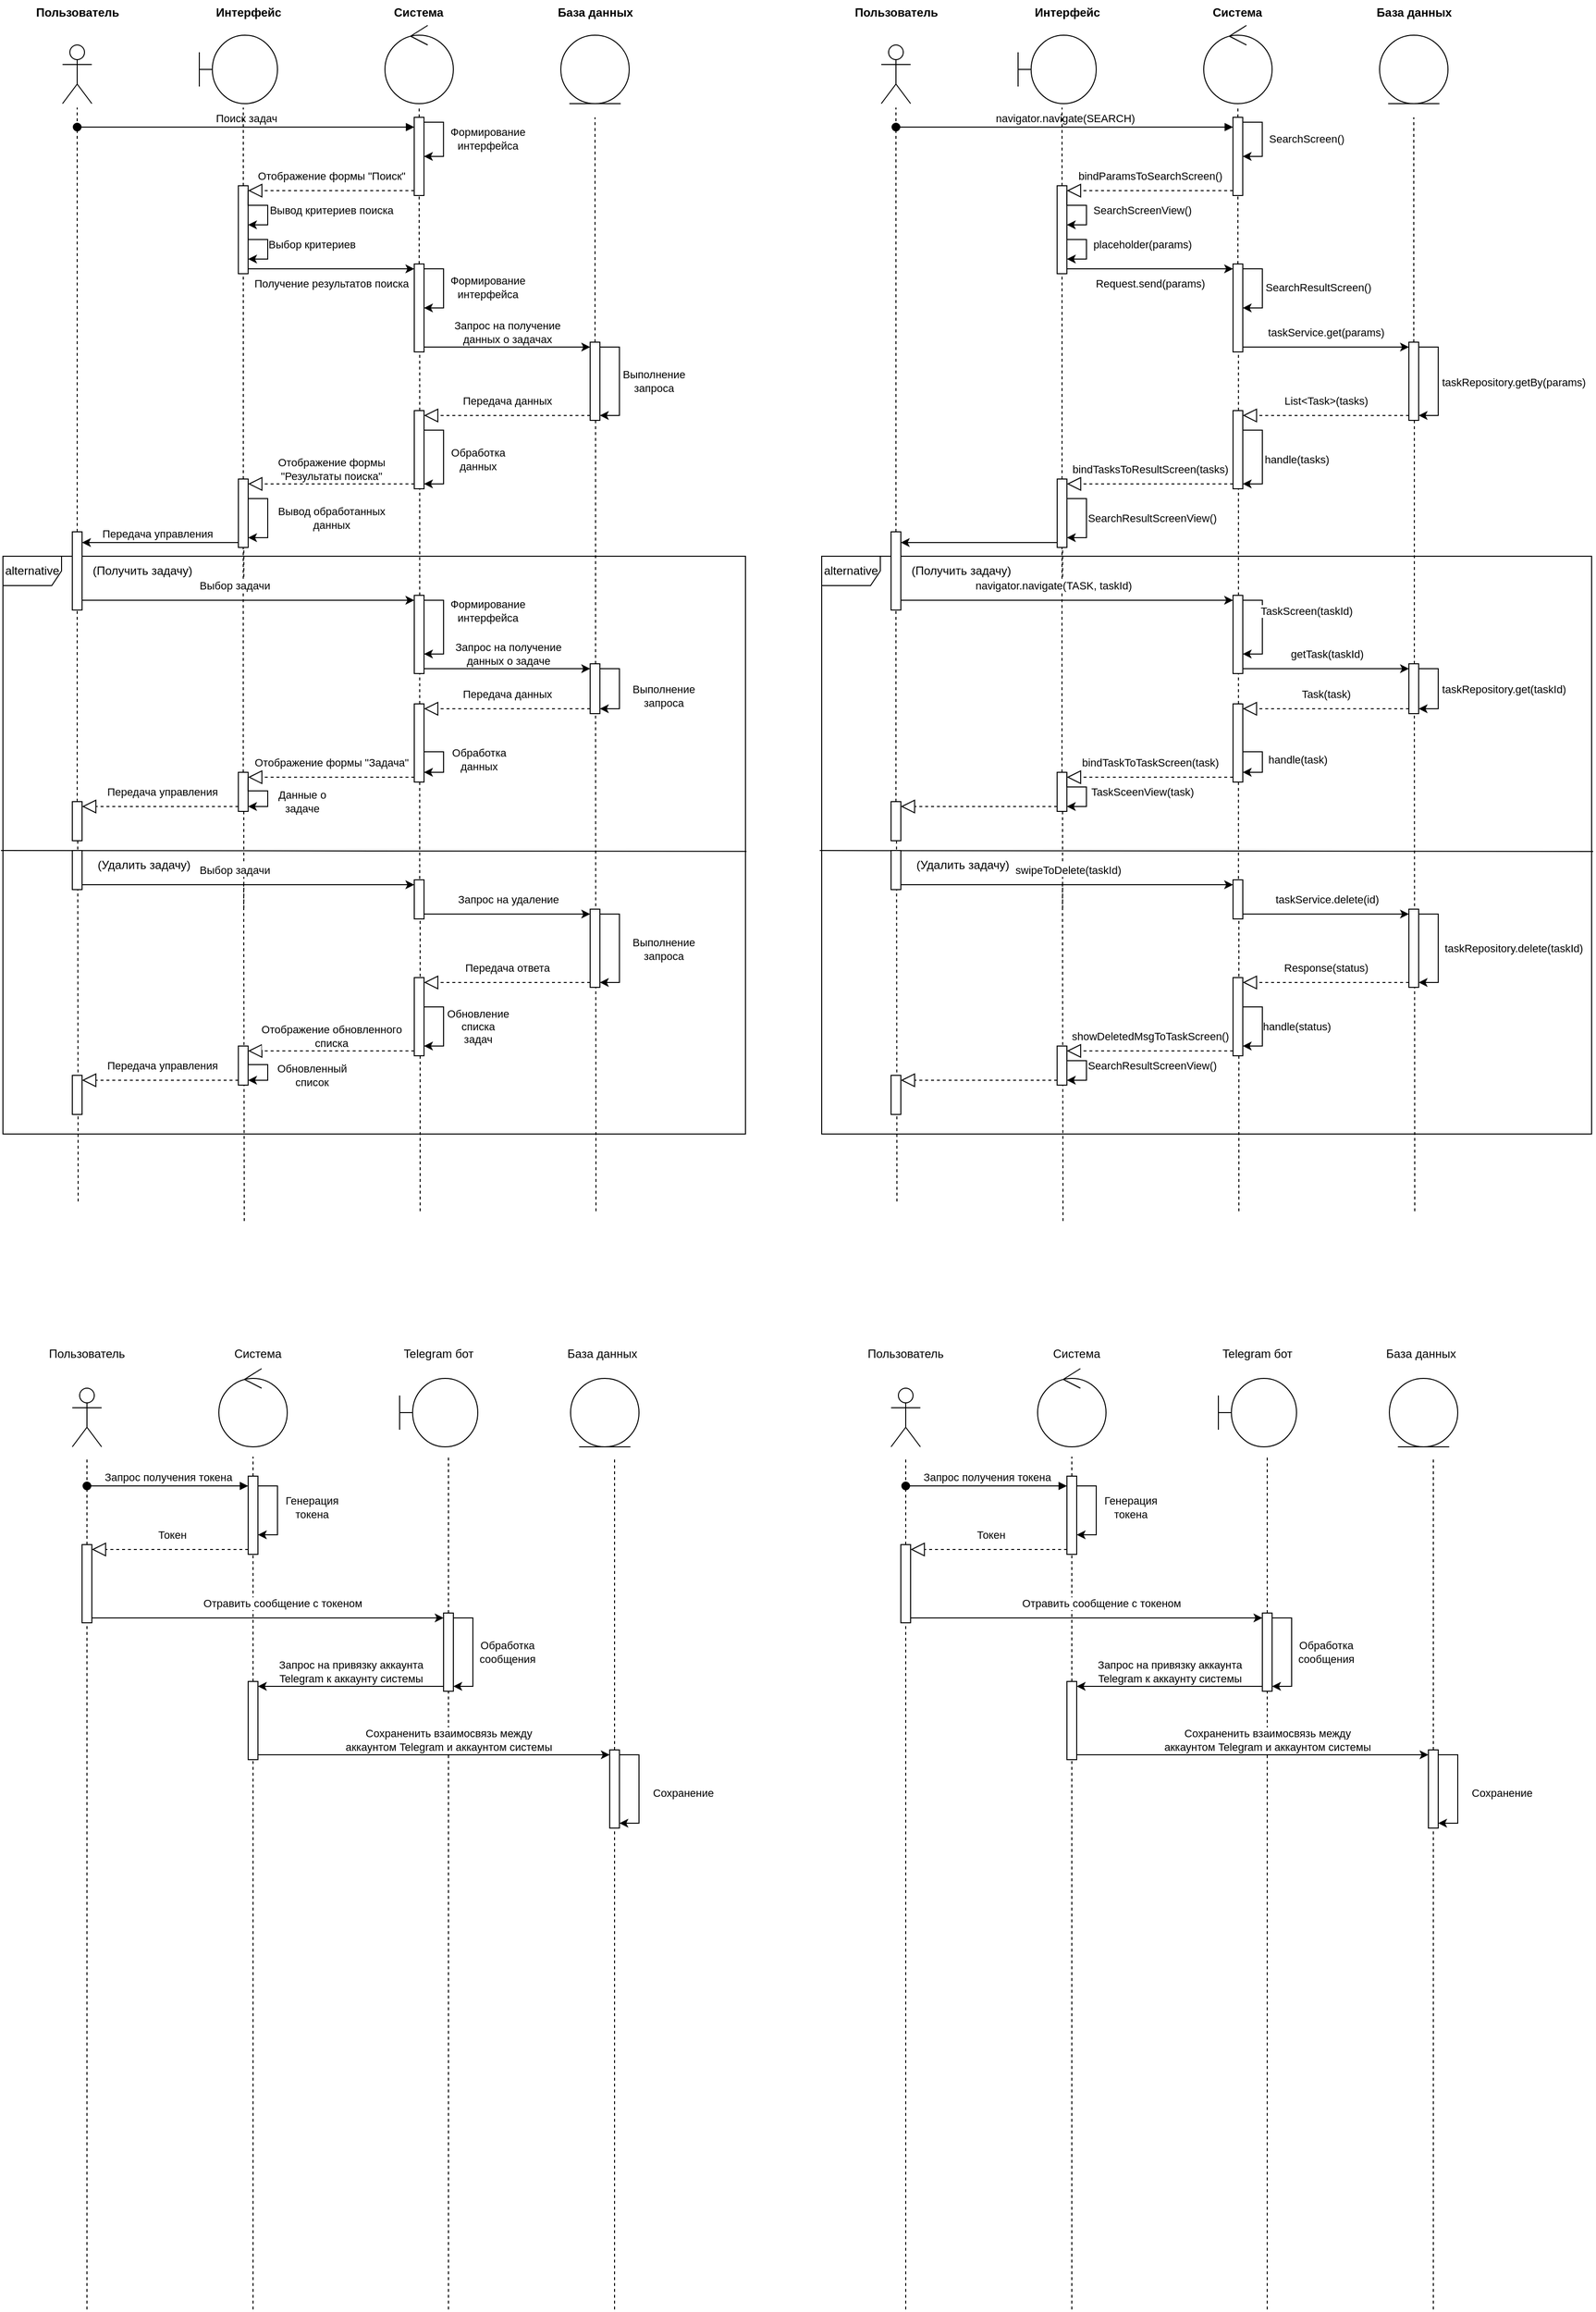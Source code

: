<mxfile version="26.0.16">
  <diagram name="Страница — 1" id="ZAYoU3FbNn39I0kdMRvr">
    <mxGraphModel dx="1870" dy="2321" grid="1" gridSize="10" guides="1" tooltips="1" connect="1" arrows="1" fold="1" page="1" pageScale="1" pageWidth="827" pageHeight="1169" math="0" shadow="0">
      <root>
        <mxCell id="0" />
        <mxCell id="1" parent="0" />
        <mxCell id="vxYXGXzbiutAw9ZmJoeR-1" value="" style="shape=umlActor;verticalLabelPosition=bottom;verticalAlign=top;html=1;" parent="1" vertex="1">
          <mxGeometry x="95" y="-34" width="30" height="60" as="geometry" />
        </mxCell>
        <mxCell id="vxYXGXzbiutAw9ZmJoeR-2" value="" style="ellipse;shape=umlControl;whiteSpace=wrap;html=1;" parent="1" vertex="1">
          <mxGeometry x="425" y="-54" width="70" height="80" as="geometry" />
        </mxCell>
        <mxCell id="vxYXGXzbiutAw9ZmJoeR-3" value="" style="shape=umlBoundary;whiteSpace=wrap;html=1;" parent="1" vertex="1">
          <mxGeometry x="235" y="-44" width="80" height="70" as="geometry" />
        </mxCell>
        <mxCell id="vxYXGXzbiutAw9ZmJoeR-4" value="" style="ellipse;shape=umlEntity;whiteSpace=wrap;html=1;" parent="1" vertex="1">
          <mxGeometry x="605" y="-44" width="70" height="70" as="geometry" />
        </mxCell>
        <mxCell id="vxYXGXzbiutAw9ZmJoeR-5" value="Интерфейс" style="text;align=center;fontStyle=1;verticalAlign=middle;spacingLeft=3;spacingRight=3;strokeColor=none;rotatable=0;points=[[0,0.5],[1,0.5]];portConstraint=eastwest;html=1;" parent="1" vertex="1">
          <mxGeometry x="245" y="-80" width="80" height="26" as="geometry" />
        </mxCell>
        <mxCell id="vxYXGXzbiutAw9ZmJoeR-6" value="Система" style="text;align=center;fontStyle=1;verticalAlign=middle;spacingLeft=3;spacingRight=3;strokeColor=none;rotatable=0;points=[[0,0.5],[1,0.5]];portConstraint=eastwest;html=1;" parent="1" vertex="1">
          <mxGeometry x="419" y="-80" width="80" height="26" as="geometry" />
        </mxCell>
        <mxCell id="vxYXGXzbiutAw9ZmJoeR-7" value="База данных" style="text;align=center;fontStyle=1;verticalAlign=middle;spacingLeft=3;spacingRight=3;strokeColor=none;rotatable=0;points=[[0,0.5],[1,0.5]];portConstraint=eastwest;html=1;" parent="1" vertex="1">
          <mxGeometry x="600" y="-80" width="80" height="26" as="geometry" />
        </mxCell>
        <mxCell id="vxYXGXzbiutAw9ZmJoeR-8" value="" style="endArrow=none;dashed=1;html=1;rounded=0;" parent="1" source="vxYXGXzbiutAw9ZmJoeR-15" edge="1">
          <mxGeometry width="50" height="50" relative="1" as="geometry">
            <mxPoint x="460" y="740" as="sourcePoint" />
            <mxPoint x="460" y="30" as="targetPoint" />
          </mxGeometry>
        </mxCell>
        <mxCell id="vxYXGXzbiutAw9ZmJoeR-9" value="" style="endArrow=none;dashed=1;html=1;rounded=0;" parent="1" source="vxYXGXzbiutAw9ZmJoeR-19" edge="1">
          <mxGeometry width="50" height="50" relative="1" as="geometry">
            <mxPoint x="640" y="740" as="sourcePoint" />
            <mxPoint x="640" y="40" as="targetPoint" />
          </mxGeometry>
        </mxCell>
        <mxCell id="vxYXGXzbiutAw9ZmJoeR-10" value="" style="endArrow=none;dashed=1;html=1;rounded=0;" parent="1" source="vxYXGXzbiutAw9ZmJoeR-64" edge="1">
          <mxGeometry width="50" height="50" relative="1" as="geometry">
            <mxPoint x="110" y="960" as="sourcePoint" />
            <mxPoint x="110" y="30" as="targetPoint" />
          </mxGeometry>
        </mxCell>
        <mxCell id="vxYXGXzbiutAw9ZmJoeR-11" value="Пользователь" style="text;align=center;fontStyle=1;verticalAlign=middle;spacingLeft=3;spacingRight=3;strokeColor=none;rotatable=0;points=[[0,0.5],[1,0.5]];portConstraint=eastwest;html=1;" parent="1" vertex="1">
          <mxGeometry x="70" y="-80" width="80" height="26" as="geometry" />
        </mxCell>
        <mxCell id="vxYXGXzbiutAw9ZmJoeR-12" value="Поиск задач" style="html=1;verticalAlign=bottom;startArrow=oval;startFill=1;endArrow=block;startSize=8;curved=0;rounded=0;" parent="1" edge="1">
          <mxGeometry width="60" relative="1" as="geometry">
            <mxPoint x="110" y="50" as="sourcePoint" />
            <mxPoint x="455" y="50" as="targetPoint" />
          </mxGeometry>
        </mxCell>
        <mxCell id="vxYXGXzbiutAw9ZmJoeR-13" value="" style="endArrow=none;dashed=1;html=1;rounded=0;" parent="1" source="vxYXGXzbiutAw9ZmJoeR-33" edge="1">
          <mxGeometry width="50" height="50" relative="1" as="geometry">
            <mxPoint x="279.69" y="740" as="sourcePoint" />
            <mxPoint x="280" y="30" as="targetPoint" />
          </mxGeometry>
        </mxCell>
        <mxCell id="vxYXGXzbiutAw9ZmJoeR-14" value="" style="endArrow=none;dashed=1;html=1;rounded=0;entryX=0.558;entryY=1.001;entryDx=0;entryDy=0;entryPerimeter=0;" parent="1" source="vxYXGXzbiutAw9ZmJoeR-25" target="vxYXGXzbiutAw9ZmJoeR-15" edge="1">
          <mxGeometry width="50" height="50" relative="1" as="geometry">
            <mxPoint x="460" y="740" as="sourcePoint" />
            <mxPoint x="460" y="160" as="targetPoint" />
          </mxGeometry>
        </mxCell>
        <mxCell id="vxYXGXzbiutAw9ZmJoeR-15" value="" style="html=1;points=[[0,0,0,0,5],[0,1,0,0,-5],[1,0,0,0,5],[1,1,0,0,-5]];perimeter=orthogonalPerimeter;outlineConnect=0;targetShapes=umlLifeline;portConstraint=eastwest;newEdgeStyle={&quot;curved&quot;:0,&quot;rounded&quot;:0};" parent="1" vertex="1">
          <mxGeometry x="455" y="190" width="10" height="90" as="geometry" />
        </mxCell>
        <mxCell id="vxYXGXzbiutAw9ZmJoeR-16" style="edgeStyle=orthogonalEdgeStyle;rounded=0;orthogonalLoop=1;jettySize=auto;html=1;curved=0;exitX=1;exitY=0;exitDx=0;exitDy=5;exitPerimeter=0;" parent="1" source="vxYXGXzbiutAw9ZmJoeR-15" target="vxYXGXzbiutAw9ZmJoeR-15" edge="1">
          <mxGeometry relative="1" as="geometry" />
        </mxCell>
        <mxCell id="vxYXGXzbiutAw9ZmJoeR-17" value="&lt;div&gt;Формирование&lt;/div&gt;&lt;div&gt;интерфейса&lt;br&gt;&lt;/div&gt;" style="edgeLabel;html=1;align=center;verticalAlign=middle;resizable=0;points=[];" parent="vxYXGXzbiutAw9ZmJoeR-16" vertex="1" connectable="0">
          <mxGeometry x="-0.02" y="2" relative="1" as="geometry">
            <mxPoint x="43" as="offset" />
          </mxGeometry>
        </mxCell>
        <mxCell id="vxYXGXzbiutAw9ZmJoeR-18" value="" style="endArrow=none;dashed=1;html=1;rounded=0;entryX=0.558;entryY=1.001;entryDx=0;entryDy=0;entryPerimeter=0;" parent="1" source="vxYXGXzbiutAw9ZmJoeR-48" target="vxYXGXzbiutAw9ZmJoeR-19" edge="1">
          <mxGeometry width="50" height="50" relative="1" as="geometry">
            <mxPoint x="641" y="870" as="sourcePoint" />
            <mxPoint x="640" y="160" as="targetPoint" />
          </mxGeometry>
        </mxCell>
        <mxCell id="vxYXGXzbiutAw9ZmJoeR-19" value="" style="html=1;points=[[0,0,0,0,5],[0,1,0,0,-5],[1,0,0,0,5],[1,1,0,0,-5]];perimeter=orthogonalPerimeter;outlineConnect=0;targetShapes=umlLifeline;portConstraint=eastwest;newEdgeStyle={&quot;curved&quot;:0,&quot;rounded&quot;:0};" parent="1" vertex="1">
          <mxGeometry x="635" y="270" width="10" height="80" as="geometry" />
        </mxCell>
        <mxCell id="vxYXGXzbiutAw9ZmJoeR-20" style="edgeStyle=orthogonalEdgeStyle;rounded=0;orthogonalLoop=1;jettySize=auto;html=1;curved=0;exitX=1;exitY=1;exitDx=0;exitDy=-5;exitPerimeter=0;entryX=0;entryY=0;entryDx=0;entryDy=5;entryPerimeter=0;" parent="1" source="vxYXGXzbiutAw9ZmJoeR-15" target="vxYXGXzbiutAw9ZmJoeR-19" edge="1">
          <mxGeometry relative="1" as="geometry" />
        </mxCell>
        <mxCell id="vxYXGXzbiutAw9ZmJoeR-21" value="&lt;div&gt;Запрос на получение&lt;/div&gt;&lt;div&gt;данных о задачах&lt;/div&gt;" style="edgeLabel;html=1;align=center;verticalAlign=middle;resizable=0;points=[];" parent="vxYXGXzbiutAw9ZmJoeR-20" vertex="1" connectable="0">
          <mxGeometry x="-0.231" y="1" relative="1" as="geometry">
            <mxPoint x="19" y="-14" as="offset" />
          </mxGeometry>
        </mxCell>
        <mxCell id="vxYXGXzbiutAw9ZmJoeR-22" style="edgeStyle=orthogonalEdgeStyle;rounded=0;orthogonalLoop=1;jettySize=auto;html=1;curved=0;exitX=1;exitY=0;exitDx=0;exitDy=5;exitPerimeter=0;entryX=1;entryY=1;entryDx=0;entryDy=-5;entryPerimeter=0;" parent="1" source="vxYXGXzbiutAw9ZmJoeR-19" target="vxYXGXzbiutAw9ZmJoeR-19" edge="1">
          <mxGeometry relative="1" as="geometry" />
        </mxCell>
        <mxCell id="vxYXGXzbiutAw9ZmJoeR-23" value="&lt;div&gt;Выполнение&lt;/div&gt;&lt;div&gt;запроса&lt;/div&gt;" style="edgeLabel;html=1;align=center;verticalAlign=middle;resizable=0;points=[];" parent="vxYXGXzbiutAw9ZmJoeR-22" vertex="1" connectable="0">
          <mxGeometry x="0.205" y="1" relative="1" as="geometry">
            <mxPoint x="34" y="-12" as="offset" />
          </mxGeometry>
        </mxCell>
        <mxCell id="vxYXGXzbiutAw9ZmJoeR-24" value="" style="endArrow=none;dashed=1;html=1;rounded=0;entryX=0.558;entryY=1.001;entryDx=0;entryDy=0;entryPerimeter=0;" parent="1" source="vxYXGXzbiutAw9ZmJoeR-42" target="vxYXGXzbiutAw9ZmJoeR-25" edge="1">
          <mxGeometry width="50" height="50" relative="1" as="geometry">
            <mxPoint x="460" y="740" as="sourcePoint" />
            <mxPoint x="461" y="280" as="targetPoint" />
          </mxGeometry>
        </mxCell>
        <mxCell id="vxYXGXzbiutAw9ZmJoeR-25" value="" style="html=1;points=[[0,0,0,0,5],[0,1,0,0,-5],[1,0,0,0,5],[1,1,0,0,-5]];perimeter=orthogonalPerimeter;outlineConnect=0;targetShapes=umlLifeline;portConstraint=eastwest;newEdgeStyle={&quot;curved&quot;:0,&quot;rounded&quot;:0};" parent="1" vertex="1">
          <mxGeometry x="455" y="340" width="10" height="80" as="geometry" />
        </mxCell>
        <mxCell id="vxYXGXzbiutAw9ZmJoeR-26" value="" style="endArrow=block;dashed=1;endFill=0;endSize=12;html=1;rounded=0;entryX=1;entryY=0;entryDx=0;entryDy=5;entryPerimeter=0;" parent="1" source="vxYXGXzbiutAw9ZmJoeR-19" target="vxYXGXzbiutAw9ZmJoeR-25" edge="1">
          <mxGeometry width="160" relative="1" as="geometry">
            <mxPoint x="500" y="370" as="sourcePoint" />
            <mxPoint x="660" y="370" as="targetPoint" />
          </mxGeometry>
        </mxCell>
        <mxCell id="vxYXGXzbiutAw9ZmJoeR-27" value="Передача данных" style="edgeLabel;html=1;align=center;verticalAlign=middle;resizable=0;points=[];" parent="vxYXGXzbiutAw9ZmJoeR-26" vertex="1" connectable="0">
          <mxGeometry x="0.392" relative="1" as="geometry">
            <mxPoint x="33" y="-15" as="offset" />
          </mxGeometry>
        </mxCell>
        <mxCell id="vxYXGXzbiutAw9ZmJoeR-28" style="edgeStyle=orthogonalEdgeStyle;rounded=0;orthogonalLoop=1;jettySize=auto;html=1;curved=0;exitX=1;exitY=0;exitDx=0;exitDy=5;exitPerimeter=0;entryX=1;entryY=1;entryDx=0;entryDy=-5;entryPerimeter=0;" parent="1" source="vxYXGXzbiutAw9ZmJoeR-25" target="vxYXGXzbiutAw9ZmJoeR-25" edge="1">
          <mxGeometry relative="1" as="geometry">
            <Array as="points">
              <mxPoint x="465" y="360" />
              <mxPoint x="485" y="360" />
              <mxPoint x="485" y="415" />
            </Array>
          </mxGeometry>
        </mxCell>
        <mxCell id="vxYXGXzbiutAw9ZmJoeR-29" value="&lt;div&gt;Обработка&lt;/div&gt;&lt;div&gt;данных&lt;/div&gt;" style="edgeLabel;html=1;align=center;verticalAlign=middle;resizable=0;points=[];" parent="vxYXGXzbiutAw9ZmJoeR-28" vertex="1" connectable="0">
          <mxGeometry x="0.019" y="-1" relative="1" as="geometry">
            <mxPoint x="36" y="9" as="offset" />
          </mxGeometry>
        </mxCell>
        <mxCell id="vxYXGXzbiutAw9ZmJoeR-30" value="" style="endArrow=block;dashed=1;endFill=0;endSize=12;html=1;rounded=0;exitX=0;exitY=1;exitDx=0;exitDy=-5;exitPerimeter=0;entryX=1;entryY=0;entryDx=0;entryDy=5;entryPerimeter=0;" parent="1" source="vxYXGXzbiutAw9ZmJoeR-25" target="vxYXGXzbiutAw9ZmJoeR-33" edge="1">
          <mxGeometry width="160" relative="1" as="geometry">
            <mxPoint x="440" y="410" as="sourcePoint" />
            <mxPoint x="350" y="430" as="targetPoint" />
          </mxGeometry>
        </mxCell>
        <mxCell id="vxYXGXzbiutAw9ZmJoeR-31" value="&lt;div&gt;Отображение формы&lt;/div&gt;&lt;div&gt;&quot;Результаты поиска&quot;&lt;/div&gt;" style="edgeLabel;html=1;align=center;verticalAlign=middle;resizable=0;points=[];" parent="vxYXGXzbiutAw9ZmJoeR-30" vertex="1" connectable="0">
          <mxGeometry x="0.392" relative="1" as="geometry">
            <mxPoint x="33" y="-15" as="offset" />
          </mxGeometry>
        </mxCell>
        <mxCell id="vxYXGXzbiutAw9ZmJoeR-32" value="" style="endArrow=none;dashed=1;html=1;rounded=0;entryX=0.558;entryY=1.001;entryDx=0;entryDy=0;entryPerimeter=0;" parent="1" target="vxYXGXzbiutAw9ZmJoeR-33" edge="1">
          <mxGeometry width="50" height="50" relative="1" as="geometry">
            <mxPoint x="280.58" y="510" as="sourcePoint" />
            <mxPoint x="279.69" y="160" as="targetPoint" />
          </mxGeometry>
        </mxCell>
        <mxCell id="vxYXGXzbiutAw9ZmJoeR-33" value="" style="html=1;points=[[0,0,0,0,5],[0,1,0,0,-5],[1,0,0,0,5],[1,1,0,0,-5]];perimeter=orthogonalPerimeter;outlineConnect=0;targetShapes=umlLifeline;portConstraint=eastwest;newEdgeStyle={&quot;curved&quot;:0,&quot;rounded&quot;:0};" parent="1" vertex="1">
          <mxGeometry x="275" y="410" width="10" height="70" as="geometry" />
        </mxCell>
        <mxCell id="vxYXGXzbiutAw9ZmJoeR-34" style="edgeStyle=orthogonalEdgeStyle;rounded=0;orthogonalLoop=1;jettySize=auto;html=1;curved=0;exitX=1;exitY=0;exitDx=0;exitDy=5;exitPerimeter=0;" parent="1" source="vxYXGXzbiutAw9ZmJoeR-33" target="vxYXGXzbiutAw9ZmJoeR-33" edge="1">
          <mxGeometry relative="1" as="geometry">
            <Array as="points">
              <mxPoint x="285" y="430" />
              <mxPoint x="305" y="430" />
              <mxPoint x="305" y="470" />
            </Array>
          </mxGeometry>
        </mxCell>
        <mxCell id="vxYXGXzbiutAw9ZmJoeR-35" value="&lt;div&gt;Вывод обработанных&lt;/div&gt;&lt;div&gt;данных&lt;br&gt;&lt;/div&gt;" style="edgeLabel;html=1;align=center;verticalAlign=middle;resizable=0;points=[];" parent="vxYXGXzbiutAw9ZmJoeR-34" vertex="1" connectable="0">
          <mxGeometry x="0.437" y="2" relative="1" as="geometry">
            <mxPoint x="63" y="-14" as="offset" />
          </mxGeometry>
        </mxCell>
        <mxCell id="vxYXGXzbiutAw9ZmJoeR-36" value="" style="endArrow=none;dashed=1;html=1;rounded=0;" parent="1" source="vxYXGXzbiutAw9ZmJoeR-60" target="vxYXGXzbiutAw9ZmJoeR-33" edge="1">
          <mxGeometry width="50" height="50" relative="1" as="geometry">
            <mxPoint x="281" y="960" as="sourcePoint" />
            <mxPoint x="280.58" y="590.08" as="targetPoint" />
          </mxGeometry>
        </mxCell>
        <mxCell id="vxYXGXzbiutAw9ZmJoeR-41" value="" style="endArrow=none;dashed=1;html=1;rounded=0;entryX=0.558;entryY=1.001;entryDx=0;entryDy=0;entryPerimeter=0;" parent="1" source="vxYXGXzbiutAw9ZmJoeR-56" target="vxYXGXzbiutAw9ZmJoeR-42" edge="1">
          <mxGeometry width="50" height="50" relative="1" as="geometry">
            <mxPoint x="460" y="899" as="sourcePoint" />
            <mxPoint x="461" y="369" as="targetPoint" />
          </mxGeometry>
        </mxCell>
        <mxCell id="vxYXGXzbiutAw9ZmJoeR-42" value="" style="html=1;points=[[0,0,0,0,5],[0,1,0,0,-5],[1,0,0,0,5],[1,1,0,0,-5]];perimeter=orthogonalPerimeter;outlineConnect=0;targetShapes=umlLifeline;portConstraint=eastwest;newEdgeStyle={&quot;curved&quot;:0,&quot;rounded&quot;:0};" parent="1" vertex="1">
          <mxGeometry x="455" y="529" width="10" height="80" as="geometry" />
        </mxCell>
        <mxCell id="vxYXGXzbiutAw9ZmJoeR-43" style="edgeStyle=orthogonalEdgeStyle;rounded=0;orthogonalLoop=1;jettySize=auto;html=1;curved=0;exitX=1;exitY=1;exitDx=0;exitDy=-5;exitPerimeter=0;entryX=0;entryY=0;entryDx=0;entryDy=5;entryPerimeter=0;" parent="1" source="vxYXGXzbiutAw9ZmJoeR-140" target="vxYXGXzbiutAw9ZmJoeR-42" edge="1">
          <mxGeometry relative="1" as="geometry">
            <mxPoint x="285" y="534" as="sourcePoint" />
            <Array as="points">
              <mxPoint x="115" y="534" />
            </Array>
          </mxGeometry>
        </mxCell>
        <mxCell id="vxYXGXzbiutAw9ZmJoeR-44" value="Выбор задачи" style="edgeLabel;html=1;align=center;verticalAlign=middle;resizable=0;points=[];" parent="vxYXGXzbiutAw9ZmJoeR-43" vertex="1" connectable="0">
          <mxGeometry x="-0.14" y="1" relative="1" as="geometry">
            <mxPoint x="12" y="-14" as="offset" />
          </mxGeometry>
        </mxCell>
        <mxCell id="vxYXGXzbiutAw9ZmJoeR-45" style="edgeStyle=orthogonalEdgeStyle;rounded=0;orthogonalLoop=1;jettySize=auto;html=1;curved=0;exitX=1;exitY=0;exitDx=0;exitDy=5;exitPerimeter=0;" parent="1" source="vxYXGXzbiutAw9ZmJoeR-42" edge="1">
          <mxGeometry relative="1" as="geometry">
            <mxPoint x="465" y="589" as="targetPoint" />
            <Array as="points">
              <mxPoint x="485" y="534" />
              <mxPoint x="485" y="589" />
              <mxPoint x="465" y="589" />
            </Array>
          </mxGeometry>
        </mxCell>
        <mxCell id="vxYXGXzbiutAw9ZmJoeR-46" value="&lt;div&gt;Формирование&lt;/div&gt;&lt;div&gt;интерфейса&lt;/div&gt;" style="edgeLabel;html=1;align=center;verticalAlign=middle;resizable=0;points=[];" parent="vxYXGXzbiutAw9ZmJoeR-45" vertex="1" connectable="0">
          <mxGeometry x="-0.345" y="2" relative="1" as="geometry">
            <mxPoint x="43" as="offset" />
          </mxGeometry>
        </mxCell>
        <mxCell id="vxYXGXzbiutAw9ZmJoeR-47" value="" style="endArrow=none;dashed=1;html=1;rounded=0;entryX=0.558;entryY=1.001;entryDx=0;entryDy=0;entryPerimeter=0;" parent="1" target="vxYXGXzbiutAw9ZmJoeR-48" edge="1">
          <mxGeometry width="50" height="50" relative="1" as="geometry">
            <mxPoint x="641" y="1159" as="sourcePoint" />
            <mxPoint x="641" y="299" as="targetPoint" />
          </mxGeometry>
        </mxCell>
        <mxCell id="vxYXGXzbiutAw9ZmJoeR-48" value="" style="html=1;points=[[0,0,0,0,5],[0,1,0,0,-5],[1,0,0,0,5],[1,1,0,0,-5]];perimeter=orthogonalPerimeter;outlineConnect=0;targetShapes=umlLifeline;portConstraint=eastwest;newEdgeStyle={&quot;curved&quot;:0,&quot;rounded&quot;:0};" parent="1" vertex="1">
          <mxGeometry x="635" y="599" width="10" height="51" as="geometry" />
        </mxCell>
        <mxCell id="vxYXGXzbiutAw9ZmJoeR-49" style="edgeStyle=orthogonalEdgeStyle;rounded=0;orthogonalLoop=1;jettySize=auto;html=1;curved=0;exitX=1;exitY=1;exitDx=0;exitDy=-5;exitPerimeter=0;entryX=0;entryY=0;entryDx=0;entryDy=5;entryPerimeter=0;" parent="1" source="vxYXGXzbiutAw9ZmJoeR-42" target="vxYXGXzbiutAw9ZmJoeR-48" edge="1">
          <mxGeometry relative="1" as="geometry" />
        </mxCell>
        <mxCell id="vxYXGXzbiutAw9ZmJoeR-50" value="&lt;div&gt;Запрос на получение&lt;/div&gt;&lt;div&gt;данных о задаче&lt;/div&gt;" style="edgeLabel;html=1;align=center;verticalAlign=middle;resizable=0;points=[];" parent="vxYXGXzbiutAw9ZmJoeR-49" vertex="1" connectable="0">
          <mxGeometry x="-0.185" y="-2" relative="1" as="geometry">
            <mxPoint x="16" y="-17" as="offset" />
          </mxGeometry>
        </mxCell>
        <mxCell id="vxYXGXzbiutAw9ZmJoeR-51" style="edgeStyle=orthogonalEdgeStyle;rounded=0;orthogonalLoop=1;jettySize=auto;html=1;curved=0;exitX=1;exitY=0;exitDx=0;exitDy=5;exitPerimeter=0;entryX=1;entryY=1;entryDx=0;entryDy=-5;entryPerimeter=0;" parent="1" source="vxYXGXzbiutAw9ZmJoeR-48" target="vxYXGXzbiutAw9ZmJoeR-48" edge="1">
          <mxGeometry relative="1" as="geometry" />
        </mxCell>
        <mxCell id="vxYXGXzbiutAw9ZmJoeR-52" value="&lt;div&gt;Выполнение&lt;/div&gt;&lt;div&gt;запроса&lt;/div&gt;" style="edgeLabel;html=1;align=center;verticalAlign=middle;resizable=0;points=[];" parent="vxYXGXzbiutAw9ZmJoeR-51" vertex="1" connectable="0">
          <mxGeometry x="-0.423" y="2" relative="1" as="geometry">
            <mxPoint x="43" y="24" as="offset" />
          </mxGeometry>
        </mxCell>
        <mxCell id="vxYXGXzbiutAw9ZmJoeR-53" value="" style="endArrow=none;dashed=1;html=1;rounded=0;entryX=0.558;entryY=1.001;entryDx=0;entryDy=0;entryPerimeter=0;" parent="1" target="vxYXGXzbiutAw9ZmJoeR-56" edge="1">
          <mxGeometry width="50" height="50" relative="1" as="geometry">
            <mxPoint x="460.58" y="819" as="sourcePoint" />
            <mxPoint x="461" y="609" as="targetPoint" />
          </mxGeometry>
        </mxCell>
        <mxCell id="vxYXGXzbiutAw9ZmJoeR-54" style="edgeStyle=orthogonalEdgeStyle;rounded=0;orthogonalLoop=1;jettySize=auto;html=1;curved=0;exitX=1;exitY=0;exitDx=0;exitDy=5;exitPerimeter=0;" parent="1" source="vxYXGXzbiutAw9ZmJoeR-56" target="vxYXGXzbiutAw9ZmJoeR-56" edge="1">
          <mxGeometry relative="1" as="geometry">
            <mxPoint x="465.2" y="739" as="targetPoint" />
            <Array as="points">
              <mxPoint x="465" y="689" />
              <mxPoint x="485" y="689" />
              <mxPoint x="485" y="710" />
            </Array>
          </mxGeometry>
        </mxCell>
        <mxCell id="vxYXGXzbiutAw9ZmJoeR-55" value="&lt;div&gt;Обработка&lt;/div&gt;&lt;div&gt;данных&lt;br&gt;&lt;/div&gt;" style="edgeLabel;html=1;align=center;verticalAlign=middle;resizable=0;points=[];" parent="vxYXGXzbiutAw9ZmJoeR-54" vertex="1" connectable="0">
          <mxGeometry x="-0.112" relative="1" as="geometry">
            <mxPoint x="53" y="8" as="offset" />
          </mxGeometry>
        </mxCell>
        <mxCell id="vxYXGXzbiutAw9ZmJoeR-56" value="" style="html=1;points=[[0,0,0,0,5],[0,1,0,0,-5],[1,0,0,0,5],[1,1,0,0,-5]];perimeter=orthogonalPerimeter;outlineConnect=0;targetShapes=umlLifeline;portConstraint=eastwest;newEdgeStyle={&quot;curved&quot;:0,&quot;rounded&quot;:0};" parent="1" vertex="1">
          <mxGeometry x="455" y="640" width="10" height="80" as="geometry" />
        </mxCell>
        <mxCell id="vxYXGXzbiutAw9ZmJoeR-57" value="" style="endArrow=block;dashed=1;endFill=0;endSize=12;html=1;rounded=0;entryX=1;entryY=0;entryDx=0;entryDy=5;entryPerimeter=0;exitX=0;exitY=1;exitDx=0;exitDy=-5;exitPerimeter=0;" parent="1" source="vxYXGXzbiutAw9ZmJoeR-48" target="vxYXGXzbiutAw9ZmJoeR-56" edge="1">
          <mxGeometry width="160" relative="1" as="geometry">
            <mxPoint x="635" y="708.71" as="sourcePoint" />
            <mxPoint x="465" y="708.71" as="targetPoint" />
          </mxGeometry>
        </mxCell>
        <mxCell id="vxYXGXzbiutAw9ZmJoeR-58" value="Передача данных" style="edgeLabel;html=1;align=center;verticalAlign=middle;resizable=0;points=[];" parent="vxYXGXzbiutAw9ZmJoeR-57" vertex="1" connectable="0">
          <mxGeometry x="0.392" relative="1" as="geometry">
            <mxPoint x="33" y="-15" as="offset" />
          </mxGeometry>
        </mxCell>
        <mxCell id="vxYXGXzbiutAw9ZmJoeR-59" value="" style="endArrow=none;dashed=1;html=1;rounded=0;entryX=0.558;entryY=1.001;entryDx=0;entryDy=0;entryPerimeter=0;" parent="1" target="vxYXGXzbiutAw9ZmJoeR-60" edge="1">
          <mxGeometry width="50" height="50" relative="1" as="geometry">
            <mxPoint x="280.58" y="849" as="sourcePoint" />
            <mxPoint x="281" y="539" as="targetPoint" />
          </mxGeometry>
        </mxCell>
        <mxCell id="vxYXGXzbiutAw9ZmJoeR-60" value="" style="html=1;points=[[0,0,0,0,5],[0,1,0,0,-5],[1,0,0,0,5],[1,1,0,0,-5]];perimeter=orthogonalPerimeter;outlineConnect=0;targetShapes=umlLifeline;portConstraint=eastwest;newEdgeStyle={&quot;curved&quot;:0,&quot;rounded&quot;:0};" parent="1" vertex="1">
          <mxGeometry x="274.94" y="710" width="10" height="40" as="geometry" />
        </mxCell>
        <mxCell id="vxYXGXzbiutAw9ZmJoeR-61" value="" style="endArrow=block;dashed=1;endFill=0;endSize=12;html=1;rounded=0;entryX=1;entryY=0;entryDx=0;entryDy=5;entryPerimeter=0;exitX=0;exitY=1;exitDx=0;exitDy=-5;exitPerimeter=0;" parent="1" source="vxYXGXzbiutAw9ZmJoeR-56" target="vxYXGXzbiutAw9ZmJoeR-60" edge="1">
          <mxGeometry width="160" relative="1" as="geometry">
            <mxPoint x="490" y="739" as="sourcePoint" />
            <mxPoint x="320" y="739" as="targetPoint" />
          </mxGeometry>
        </mxCell>
        <mxCell id="vxYXGXzbiutAw9ZmJoeR-62" value="Отображение формы &quot;Задача&quot;" style="edgeLabel;html=1;align=center;verticalAlign=middle;resizable=0;points=[];" parent="vxYXGXzbiutAw9ZmJoeR-61" vertex="1" connectable="0">
          <mxGeometry x="0.392" relative="1" as="geometry">
            <mxPoint x="33" y="-15" as="offset" />
          </mxGeometry>
        </mxCell>
        <mxCell id="vxYXGXzbiutAw9ZmJoeR-63" value="" style="endArrow=none;dashed=1;html=1;rounded=0;entryX=0.558;entryY=1.001;entryDx=0;entryDy=0;entryPerimeter=0;" parent="1" target="vxYXGXzbiutAw9ZmJoeR-64" edge="1">
          <mxGeometry width="50" height="50" relative="1" as="geometry">
            <mxPoint x="111" y="1149" as="sourcePoint" />
            <mxPoint x="110" y="109" as="targetPoint" />
          </mxGeometry>
        </mxCell>
        <mxCell id="vxYXGXzbiutAw9ZmJoeR-64" value="" style="html=1;points=[[0,0,0,0,5],[0,1,0,0,-5],[1,0,0,0,5],[1,1,0,0,-5]];perimeter=orthogonalPerimeter;outlineConnect=0;targetShapes=umlLifeline;portConstraint=eastwest;newEdgeStyle={&quot;curved&quot;:0,&quot;rounded&quot;:0};" parent="1" vertex="1">
          <mxGeometry x="105" y="740" width="10" height="40" as="geometry" />
        </mxCell>
        <mxCell id="vxYXGXzbiutAw9ZmJoeR-65" value="" style="endArrow=block;dashed=1;endFill=0;endSize=12;html=1;rounded=0;entryX=1;entryY=0;entryDx=0;entryDy=5;entryPerimeter=0;exitX=0;exitY=1;exitDx=0;exitDy=-5;exitPerimeter=0;" parent="1" source="vxYXGXzbiutAw9ZmJoeR-60" target="vxYXGXzbiutAw9ZmJoeR-64" edge="1">
          <mxGeometry width="160" relative="1" as="geometry">
            <mxPoint x="465" y="754" as="sourcePoint" />
            <mxPoint x="295" y="754" as="targetPoint" />
          </mxGeometry>
        </mxCell>
        <mxCell id="vxYXGXzbiutAw9ZmJoeR-66" value="Передача управления" style="edgeLabel;html=1;align=center;verticalAlign=middle;resizable=0;points=[];" parent="vxYXGXzbiutAw9ZmJoeR-65" vertex="1" connectable="0">
          <mxGeometry x="0.392" relative="1" as="geometry">
            <mxPoint x="33" y="-15" as="offset" />
          </mxGeometry>
        </mxCell>
        <mxCell id="vxYXGXzbiutAw9ZmJoeR-67" value="alternative" style="shape=umlFrame;whiteSpace=wrap;html=1;pointerEvents=0;" parent="1" vertex="1">
          <mxGeometry x="34" y="489" width="760" height="591" as="geometry" />
        </mxCell>
        <mxCell id="vxYXGXzbiutAw9ZmJoeR-68" value="" style="endArrow=none;dashed=1;html=1;rounded=0;entryX=0.797;entryY=1.032;entryDx=0;entryDy=0;entryPerimeter=0;" parent="1" target="vxYXGXzbiutAw9ZmJoeR-116" edge="1">
          <mxGeometry width="50" height="50" relative="1" as="geometry">
            <mxPoint x="281" y="1169" as="sourcePoint" />
            <mxPoint x="280.58" y="929.08" as="targetPoint" />
          </mxGeometry>
        </mxCell>
        <mxCell id="vxYXGXzbiutAw9ZmJoeR-70" value="" style="endArrow=none;dashed=1;html=1;rounded=0;" parent="1" edge="1">
          <mxGeometry width="50" height="50" relative="1" as="geometry">
            <mxPoint x="461" y="1159" as="sourcePoint" />
            <mxPoint x="461" y="819" as="targetPoint" />
          </mxGeometry>
        </mxCell>
        <mxCell id="vxYXGXzbiutAw9ZmJoeR-77" value="" style="shape=umlActor;verticalLabelPosition=bottom;verticalAlign=top;html=1;" parent="1" vertex="1">
          <mxGeometry x="105" y="1340" width="30" height="60" as="geometry" />
        </mxCell>
        <mxCell id="vxYXGXzbiutAw9ZmJoeR-78" value="" style="ellipse;shape=umlControl;whiteSpace=wrap;html=1;" parent="1" vertex="1">
          <mxGeometry x="255" y="1320" width="70" height="80" as="geometry" />
        </mxCell>
        <mxCell id="vxYXGXzbiutAw9ZmJoeR-79" value="" style="shape=umlBoundary;whiteSpace=wrap;html=1;" parent="1" vertex="1">
          <mxGeometry x="440" y="1330" width="80" height="70" as="geometry" />
        </mxCell>
        <mxCell id="vxYXGXzbiutAw9ZmJoeR-80" value="" style="ellipse;shape=umlEntity;whiteSpace=wrap;html=1;" parent="1" vertex="1">
          <mxGeometry x="615" y="1330" width="70" height="70" as="geometry" />
        </mxCell>
        <mxCell id="vxYXGXzbiutAw9ZmJoeR-81" value="Пользователь" style="text;html=1;align=center;verticalAlign=middle;whiteSpace=wrap;rounded=0;" parent="1" vertex="1">
          <mxGeometry x="90" y="1290" width="60" height="30" as="geometry" />
        </mxCell>
        <mxCell id="vxYXGXzbiutAw9ZmJoeR-82" value="Telegram бот" style="text;html=1;align=center;verticalAlign=middle;whiteSpace=wrap;rounded=0;" parent="1" vertex="1">
          <mxGeometry x="440" y="1290" width="80" height="30" as="geometry" />
        </mxCell>
        <mxCell id="vxYXGXzbiutAw9ZmJoeR-83" value="Система" style="text;html=1;align=center;verticalAlign=middle;whiteSpace=wrap;rounded=0;" parent="1" vertex="1">
          <mxGeometry x="265" y="1290" width="60" height="30" as="geometry" />
        </mxCell>
        <mxCell id="vxYXGXzbiutAw9ZmJoeR-84" value="База данных" style="text;html=1;align=center;verticalAlign=middle;whiteSpace=wrap;rounded=0;" parent="1" vertex="1">
          <mxGeometry x="610" y="1290" width="75" height="30" as="geometry" />
        </mxCell>
        <mxCell id="vxYXGXzbiutAw9ZmJoeR-85" value="" style="endArrow=none;dashed=1;html=1;rounded=0;" parent="1" source="vxYXGXzbiutAw9ZmJoeR-95" edge="1">
          <mxGeometry width="50" height="50" relative="1" as="geometry">
            <mxPoint x="120" y="2282.353" as="sourcePoint" />
            <mxPoint x="120" y="1410" as="targetPoint" />
          </mxGeometry>
        </mxCell>
        <mxCell id="vxYXGXzbiutAw9ZmJoeR-86" value="" style="endArrow=none;dashed=1;html=1;rounded=0;" parent="1" source="vxYXGXzbiutAw9ZmJoeR-91" edge="1">
          <mxGeometry width="50" height="50" relative="1" as="geometry">
            <mxPoint x="290" y="2282.353" as="sourcePoint" />
            <mxPoint x="290" y="1410" as="targetPoint" />
          </mxGeometry>
        </mxCell>
        <mxCell id="vxYXGXzbiutAw9ZmJoeR-87" value="" style="endArrow=none;dashed=1;html=1;rounded=0;" parent="1" source="vxYXGXzbiutAw9ZmJoeR-99" edge="1">
          <mxGeometry width="50" height="50" relative="1" as="geometry">
            <mxPoint x="490" y="2282.353" as="sourcePoint" />
            <mxPoint x="490" y="1410" as="targetPoint" />
          </mxGeometry>
        </mxCell>
        <mxCell id="vxYXGXzbiutAw9ZmJoeR-88" value="" style="endArrow=none;dashed=1;html=1;rounded=0;" parent="1" source="vxYXGXzbiutAw9ZmJoeR-107" edge="1">
          <mxGeometry width="50" height="50" relative="1" as="geometry">
            <mxPoint x="660" y="2282.353" as="sourcePoint" />
            <mxPoint x="660" y="1410" as="targetPoint" />
          </mxGeometry>
        </mxCell>
        <mxCell id="vxYXGXzbiutAw9ZmJoeR-89" value="Запрос получения токена" style="html=1;verticalAlign=bottom;startArrow=oval;startFill=1;endArrow=block;startSize=8;curved=0;rounded=0;" parent="1" target="vxYXGXzbiutAw9ZmJoeR-91" edge="1">
          <mxGeometry width="60" relative="1" as="geometry">
            <mxPoint x="120" y="1440" as="sourcePoint" />
            <mxPoint x="250" y="1440" as="targetPoint" />
          </mxGeometry>
        </mxCell>
        <mxCell id="vxYXGXzbiutAw9ZmJoeR-90" value="" style="endArrow=none;dashed=1;html=1;rounded=0;" parent="1" source="vxYXGXzbiutAw9ZmJoeR-103" target="vxYXGXzbiutAw9ZmJoeR-91" edge="1">
          <mxGeometry width="50" height="50" relative="1" as="geometry">
            <mxPoint x="290" y="2282.353" as="sourcePoint" />
            <mxPoint x="290" y="1410" as="targetPoint" />
          </mxGeometry>
        </mxCell>
        <mxCell id="vxYXGXzbiutAw9ZmJoeR-91" value="" style="html=1;points=[[0,0,0,0,5],[0,1,0,0,-5],[1,0,0,0,5],[1,1,0,0,-5]];perimeter=orthogonalPerimeter;outlineConnect=0;targetShapes=umlLifeline;portConstraint=eastwest;newEdgeStyle={&quot;curved&quot;:0,&quot;rounded&quot;:0};" parent="1" vertex="1">
          <mxGeometry x="285" y="1430" width="10" height="80" as="geometry" />
        </mxCell>
        <mxCell id="vxYXGXzbiutAw9ZmJoeR-92" style="edgeStyle=orthogonalEdgeStyle;rounded=0;orthogonalLoop=1;jettySize=auto;html=1;curved=0;exitX=1;exitY=0;exitDx=0;exitDy=5;exitPerimeter=0;" parent="1" source="vxYXGXzbiutAw9ZmJoeR-91" target="vxYXGXzbiutAw9ZmJoeR-91" edge="1">
          <mxGeometry relative="1" as="geometry">
            <Array as="points">
              <mxPoint x="295" y="1440" />
              <mxPoint x="315" y="1440" />
              <mxPoint x="315" y="1490" />
            </Array>
          </mxGeometry>
        </mxCell>
        <mxCell id="vxYXGXzbiutAw9ZmJoeR-93" value="&lt;div&gt;Генерация&lt;/div&gt;&lt;div&gt;токена&lt;/div&gt;" style="edgeLabel;html=1;align=center;verticalAlign=middle;resizable=0;points=[];" parent="vxYXGXzbiutAw9ZmJoeR-92" vertex="1" connectable="0">
          <mxGeometry x="0.054" y="3" relative="1" as="geometry">
            <mxPoint x="32" y="-3" as="offset" />
          </mxGeometry>
        </mxCell>
        <mxCell id="vxYXGXzbiutAw9ZmJoeR-94" value="" style="endArrow=none;dashed=1;html=1;rounded=0;" parent="1" target="vxYXGXzbiutAw9ZmJoeR-95" edge="1">
          <mxGeometry width="50" height="50" relative="1" as="geometry">
            <mxPoint x="120" y="2282.353" as="sourcePoint" />
            <mxPoint x="120" y="1410" as="targetPoint" />
          </mxGeometry>
        </mxCell>
        <mxCell id="vxYXGXzbiutAw9ZmJoeR-95" value="" style="html=1;points=[[0,0,0,0,5],[0,1,0,0,-5],[1,0,0,0,5],[1,1,0,0,-5]];perimeter=orthogonalPerimeter;outlineConnect=0;targetShapes=umlLifeline;portConstraint=eastwest;newEdgeStyle={&quot;curved&quot;:0,&quot;rounded&quot;:0};" parent="1" vertex="1">
          <mxGeometry x="115" y="1500" width="10" height="80" as="geometry" />
        </mxCell>
        <mxCell id="vxYXGXzbiutAw9ZmJoeR-96" value="" style="endArrow=block;dashed=1;endFill=0;endSize=12;html=1;rounded=0;entryX=1;entryY=0;entryDx=0;entryDy=5;entryPerimeter=0;exitX=0;exitY=1;exitDx=0;exitDy=-5;exitPerimeter=0;" parent="1" source="vxYXGXzbiutAw9ZmJoeR-91" target="vxYXGXzbiutAw9ZmJoeR-95" edge="1">
          <mxGeometry width="160" relative="1" as="geometry">
            <mxPoint x="280" y="1490" as="sourcePoint" />
            <mxPoint x="120" y="1490" as="targetPoint" />
          </mxGeometry>
        </mxCell>
        <mxCell id="vxYXGXzbiutAw9ZmJoeR-97" value="Токен" style="edgeLabel;html=1;align=center;verticalAlign=middle;resizable=0;points=[];" parent="vxYXGXzbiutAw9ZmJoeR-96" vertex="1" connectable="0">
          <mxGeometry x="0.392" relative="1" as="geometry">
            <mxPoint x="33" y="-15" as="offset" />
          </mxGeometry>
        </mxCell>
        <mxCell id="vxYXGXzbiutAw9ZmJoeR-98" value="" style="endArrow=none;dashed=1;html=1;rounded=0;" parent="1" target="vxYXGXzbiutAw9ZmJoeR-99" edge="1">
          <mxGeometry width="50" height="50" relative="1" as="geometry">
            <mxPoint x="490" y="2282.353" as="sourcePoint" />
            <mxPoint x="490" y="1410" as="targetPoint" />
          </mxGeometry>
        </mxCell>
        <mxCell id="vxYXGXzbiutAw9ZmJoeR-99" value="" style="html=1;points=[[0,0,0,0,5],[0,1,0,0,-5],[1,0,0,0,5],[1,1,0,0,-5]];perimeter=orthogonalPerimeter;outlineConnect=0;targetShapes=umlLifeline;portConstraint=eastwest;newEdgeStyle={&quot;curved&quot;:0,&quot;rounded&quot;:0};" parent="1" vertex="1">
          <mxGeometry x="485" y="1570" width="10" height="80" as="geometry" />
        </mxCell>
        <mxCell id="vxYXGXzbiutAw9ZmJoeR-100" style="edgeStyle=orthogonalEdgeStyle;rounded=0;orthogonalLoop=1;jettySize=auto;html=1;curved=0;exitX=1;exitY=1;exitDx=0;exitDy=-5;exitPerimeter=0;entryX=0;entryY=0;entryDx=0;entryDy=5;entryPerimeter=0;" parent="1" source="vxYXGXzbiutAw9ZmJoeR-95" target="vxYXGXzbiutAw9ZmJoeR-99" edge="1">
          <mxGeometry relative="1" as="geometry" />
        </mxCell>
        <mxCell id="vxYXGXzbiutAw9ZmJoeR-101" value="Отравить сообщение с токеном" style="edgeLabel;html=1;align=center;verticalAlign=middle;resizable=0;points=[];" parent="vxYXGXzbiutAw9ZmJoeR-100" vertex="1" connectable="0">
          <mxGeometry x="0.164" y="-5" relative="1" as="geometry">
            <mxPoint x="-15" y="-20" as="offset" />
          </mxGeometry>
        </mxCell>
        <mxCell id="vxYXGXzbiutAw9ZmJoeR-102" value="" style="endArrow=none;dashed=1;html=1;rounded=0;" parent="1" target="vxYXGXzbiutAw9ZmJoeR-103" edge="1">
          <mxGeometry width="50" height="50" relative="1" as="geometry">
            <mxPoint x="290" y="2282.353" as="sourcePoint" />
            <mxPoint x="290" y="1510" as="targetPoint" />
          </mxGeometry>
        </mxCell>
        <mxCell id="vxYXGXzbiutAw9ZmJoeR-103" value="" style="html=1;points=[[0,0,0,0,5],[0,1,0,0,-5],[1,0,0,0,5],[1,1,0,0,-5]];perimeter=orthogonalPerimeter;outlineConnect=0;targetShapes=umlLifeline;portConstraint=eastwest;newEdgeStyle={&quot;curved&quot;:0,&quot;rounded&quot;:0};" parent="1" vertex="1">
          <mxGeometry x="285" y="1640" width="10" height="80" as="geometry" />
        </mxCell>
        <mxCell id="vxYXGXzbiutAw9ZmJoeR-104" style="edgeStyle=orthogonalEdgeStyle;rounded=0;orthogonalLoop=1;jettySize=auto;html=1;curved=0;exitX=0;exitY=1;exitDx=0;exitDy=-5;exitPerimeter=0;entryX=1;entryY=0;entryDx=0;entryDy=5;entryPerimeter=0;" parent="1" source="vxYXGXzbiutAw9ZmJoeR-99" target="vxYXGXzbiutAw9ZmJoeR-103" edge="1">
          <mxGeometry relative="1" as="geometry" />
        </mxCell>
        <mxCell id="vxYXGXzbiutAw9ZmJoeR-105" value="&lt;div&gt;Запрос на привязку аккаунта&lt;/div&gt;&lt;div&gt;Telegram к аккаунту системы&lt;/div&gt;" style="edgeLabel;html=1;align=center;verticalAlign=middle;resizable=0;points=[];" parent="vxYXGXzbiutAw9ZmJoeR-104" vertex="1" connectable="0">
          <mxGeometry x="0.095" y="3" relative="1" as="geometry">
            <mxPoint x="9" y="-18" as="offset" />
          </mxGeometry>
        </mxCell>
        <mxCell id="vxYXGXzbiutAw9ZmJoeR-106" value="" style="endArrow=none;dashed=1;html=1;rounded=0;" parent="1" target="vxYXGXzbiutAw9ZmJoeR-107" edge="1">
          <mxGeometry width="50" height="50" relative="1" as="geometry">
            <mxPoint x="660" y="2282.353" as="sourcePoint" />
            <mxPoint x="660" y="1410" as="targetPoint" />
          </mxGeometry>
        </mxCell>
        <mxCell id="vxYXGXzbiutAw9ZmJoeR-107" value="" style="html=1;points=[[0,0,0,0,5],[0,1,0,0,-5],[1,0,0,0,5],[1,1,0,0,-5]];perimeter=orthogonalPerimeter;outlineConnect=0;targetShapes=umlLifeline;portConstraint=eastwest;newEdgeStyle={&quot;curved&quot;:0,&quot;rounded&quot;:0};" parent="1" vertex="1">
          <mxGeometry x="655" y="1710" width="10" height="80" as="geometry" />
        </mxCell>
        <mxCell id="vxYXGXzbiutAw9ZmJoeR-108" style="edgeStyle=orthogonalEdgeStyle;rounded=0;orthogonalLoop=1;jettySize=auto;html=1;curved=0;exitX=1;exitY=1;exitDx=0;exitDy=-5;exitPerimeter=0;entryX=0;entryY=0;entryDx=0;entryDy=5;entryPerimeter=0;" parent="1" source="vxYXGXzbiutAw9ZmJoeR-103" target="vxYXGXzbiutAw9ZmJoeR-107" edge="1">
          <mxGeometry relative="1" as="geometry" />
        </mxCell>
        <mxCell id="vxYXGXzbiutAw9ZmJoeR-109" value="&lt;div&gt;Сохраненить взаимосвязь между&lt;/div&gt;&lt;div&gt;аккаунтом Telegram и аккаунтом системы&lt;/div&gt; " style="edgeLabel;html=1;align=center;verticalAlign=middle;resizable=0;points=[];" parent="vxYXGXzbiutAw9ZmJoeR-108" vertex="1" connectable="0">
          <mxGeometry x="0.294" y="-3" relative="1" as="geometry">
            <mxPoint x="-38" y="-18" as="offset" />
          </mxGeometry>
        </mxCell>
        <mxCell id="vxYXGXzbiutAw9ZmJoeR-110" style="edgeStyle=orthogonalEdgeStyle;rounded=0;orthogonalLoop=1;jettySize=auto;html=1;curved=0;exitX=1;exitY=0;exitDx=0;exitDy=5;exitPerimeter=0;entryX=1;entryY=1;entryDx=0;entryDy=-5;entryPerimeter=0;" parent="1" source="vxYXGXzbiutAw9ZmJoeR-99" target="vxYXGXzbiutAw9ZmJoeR-99" edge="1">
          <mxGeometry relative="1" as="geometry" />
        </mxCell>
        <mxCell id="vxYXGXzbiutAw9ZmJoeR-111" value="&lt;div&gt;Обработка&lt;/div&gt;&lt;div&gt;сообщения&lt;/div&gt;" style="edgeLabel;html=1;align=center;verticalAlign=middle;resizable=0;points=[];" parent="vxYXGXzbiutAw9ZmJoeR-110" vertex="1" connectable="0">
          <mxGeometry x="-0.182" y="1" relative="1" as="geometry">
            <mxPoint x="34" y="10" as="offset" />
          </mxGeometry>
        </mxCell>
        <mxCell id="vxYXGXzbiutAw9ZmJoeR-112" style="edgeStyle=orthogonalEdgeStyle;rounded=0;orthogonalLoop=1;jettySize=auto;html=1;curved=0;exitX=1;exitY=0;exitDx=0;exitDy=5;exitPerimeter=0;entryX=1;entryY=1;entryDx=0;entryDy=-5;entryPerimeter=0;" parent="1" source="vxYXGXzbiutAw9ZmJoeR-107" target="vxYXGXzbiutAw9ZmJoeR-107" edge="1">
          <mxGeometry relative="1" as="geometry" />
        </mxCell>
        <mxCell id="vxYXGXzbiutAw9ZmJoeR-113" value="&lt;div&gt;Сохранение&lt;/div&gt;" style="edgeLabel;html=1;align=center;verticalAlign=middle;resizable=0;points=[];" parent="vxYXGXzbiutAw9ZmJoeR-112" vertex="1" connectable="0">
          <mxGeometry x="-0.236" y="-1" relative="1" as="geometry">
            <mxPoint x="46" y="17" as="offset" />
          </mxGeometry>
        </mxCell>
        <mxCell id="vxYXGXzbiutAw9ZmJoeR-114" value="" style="endArrow=none;html=1;rounded=0;exitX=-0.002;exitY=0.556;exitDx=0;exitDy=0;exitPerimeter=0;entryX=1.002;entryY=0.558;entryDx=0;entryDy=0;entryPerimeter=0;" parent="1" edge="1">
          <mxGeometry width="50" height="50" relative="1" as="geometry">
            <mxPoint x="32.0" y="790.0" as="sourcePoint" />
            <mxPoint x="795.04" y="790.9" as="targetPoint" />
          </mxGeometry>
        </mxCell>
        <mxCell id="vxYXGXzbiutAw9ZmJoeR-115" value="(Получить задачу)" style="text;strokeColor=none;fillColor=none;align=left;verticalAlign=middle;spacingLeft=4;spacingRight=4;overflow=hidden;points=[[0,0.5],[1,0.5]];portConstraint=eastwest;rotatable=0;whiteSpace=wrap;html=1;" parent="1" vertex="1">
          <mxGeometry x="120" y="489" width="180" height="30" as="geometry" />
        </mxCell>
        <mxCell id="vxYXGXzbiutAw9ZmJoeR-116" value="(Удалить задачу)" style="text;strokeColor=none;fillColor=none;align=left;verticalAlign=middle;spacingLeft=4;spacingRight=4;overflow=hidden;points=[[0,0.5],[1,0.5]];portConstraint=eastwest;rotatable=0;whiteSpace=wrap;html=1;" parent="1" vertex="1">
          <mxGeometry x="125" y="790" width="195" height="30" as="geometry" />
        </mxCell>
        <mxCell id="vxYXGXzbiutAw9ZmJoeR-123" value="" style="html=1;points=[[0,0,0,0,5],[0,1,0,0,-5],[1,0,0,0,5],[1,1,0,0,-5]];perimeter=orthogonalPerimeter;outlineConnect=0;targetShapes=umlLifeline;portConstraint=eastwest;newEdgeStyle={&quot;curved&quot;:0,&quot;rounded&quot;:0};" parent="1" vertex="1">
          <mxGeometry x="454.94" y="40" width="10" height="80" as="geometry" />
        </mxCell>
        <mxCell id="vxYXGXzbiutAw9ZmJoeR-124" style="edgeStyle=orthogonalEdgeStyle;rounded=0;orthogonalLoop=1;jettySize=auto;html=1;curved=0;exitX=1;exitY=0;exitDx=0;exitDy=5;exitPerimeter=0;" parent="1" source="vxYXGXzbiutAw9ZmJoeR-123" target="vxYXGXzbiutAw9ZmJoeR-123" edge="1">
          <mxGeometry relative="1" as="geometry" />
        </mxCell>
        <mxCell id="vxYXGXzbiutAw9ZmJoeR-125" value="&lt;div&gt;Формирование&lt;/div&gt;&lt;div&gt;интерфейса&lt;br&gt;&lt;/div&gt;" style="edgeLabel;html=1;align=center;verticalAlign=middle;resizable=0;points=[];" parent="vxYXGXzbiutAw9ZmJoeR-124" vertex="1" connectable="0">
          <mxGeometry x="-0.02" y="2" relative="1" as="geometry">
            <mxPoint x="43" as="offset" />
          </mxGeometry>
        </mxCell>
        <mxCell id="vxYXGXzbiutAw9ZmJoeR-130" value="" style="endArrow=block;dashed=1;endFill=0;endSize=12;html=1;rounded=0;exitX=0;exitY=1;exitDx=0;exitDy=-5;exitPerimeter=0;entryX=1;entryY=0;entryDx=0;entryDy=5;entryPerimeter=0;" parent="1" target="vxYXGXzbiutAw9ZmJoeR-132" edge="1">
          <mxGeometry width="160" relative="1" as="geometry">
            <mxPoint x="454.94" y="115" as="sourcePoint" />
            <mxPoint x="349.94" y="130" as="targetPoint" />
          </mxGeometry>
        </mxCell>
        <mxCell id="vxYXGXzbiutAw9ZmJoeR-131" value="Отображение формы &quot;Поиск&quot;" style="edgeLabel;html=1;align=center;verticalAlign=middle;resizable=0;points=[];" parent="vxYXGXzbiutAw9ZmJoeR-130" vertex="1" connectable="0">
          <mxGeometry x="0.392" relative="1" as="geometry">
            <mxPoint x="33" y="-15" as="offset" />
          </mxGeometry>
        </mxCell>
        <mxCell id="vxYXGXzbiutAw9ZmJoeR-132" value="" style="html=1;points=[[0,0,0,0,5],[0,1,0,0,-5],[1,0,0,0,5],[1,1,0,0,-5]];perimeter=orthogonalPerimeter;outlineConnect=0;targetShapes=umlLifeline;portConstraint=eastwest;newEdgeStyle={&quot;curved&quot;:0,&quot;rounded&quot;:0};" parent="1" vertex="1">
          <mxGeometry x="274.94" y="110" width="10" height="90" as="geometry" />
        </mxCell>
        <mxCell id="vxYXGXzbiutAw9ZmJoeR-133" style="edgeStyle=orthogonalEdgeStyle;rounded=0;orthogonalLoop=1;jettySize=auto;html=1;curved=0;exitX=1;exitY=0;exitDx=0;exitDy=5;exitPerimeter=0;" parent="1" source="vxYXGXzbiutAw9ZmJoeR-132" target="vxYXGXzbiutAw9ZmJoeR-132" edge="1">
          <mxGeometry relative="1" as="geometry">
            <Array as="points">
              <mxPoint x="285" y="130" />
              <mxPoint x="305" y="130" />
              <mxPoint x="305" y="150" />
            </Array>
            <mxPoint x="340" y="190" as="targetPoint" />
          </mxGeometry>
        </mxCell>
        <mxCell id="vxYXGXzbiutAw9ZmJoeR-134" value="&lt;div&gt;Вывод критериев поиска&lt;/div&gt;" style="edgeLabel;html=1;align=center;verticalAlign=middle;resizable=0;points=[];" parent="vxYXGXzbiutAw9ZmJoeR-133" vertex="1" connectable="0">
          <mxGeometry x="0.437" y="2" relative="1" as="geometry">
            <mxPoint x="63" y="-14" as="offset" />
          </mxGeometry>
        </mxCell>
        <mxCell id="vxYXGXzbiutAw9ZmJoeR-135" style="edgeStyle=orthogonalEdgeStyle;rounded=0;orthogonalLoop=1;jettySize=auto;html=1;curved=0;exitX=1;exitY=0;exitDx=0;exitDy=5;exitPerimeter=0;" parent="1" edge="1">
          <mxGeometry relative="1" as="geometry">
            <Array as="points">
              <mxPoint x="285" y="165" />
              <mxPoint x="305" y="165" />
              <mxPoint x="305" y="185" />
            </Array>
            <mxPoint x="285" y="150" as="sourcePoint" />
            <mxPoint x="285" y="185" as="targetPoint" />
          </mxGeometry>
        </mxCell>
        <mxCell id="vxYXGXzbiutAw9ZmJoeR-136" value="Выбор критериев" style="edgeLabel;html=1;align=center;verticalAlign=middle;resizable=0;points=[];" parent="vxYXGXzbiutAw9ZmJoeR-135" vertex="1" connectable="0">
          <mxGeometry x="0.437" y="2" relative="1" as="geometry">
            <mxPoint x="43" y="-14" as="offset" />
          </mxGeometry>
        </mxCell>
        <mxCell id="vxYXGXzbiutAw9ZmJoeR-137" style="edgeStyle=orthogonalEdgeStyle;rounded=0;orthogonalLoop=1;jettySize=auto;html=1;curved=0;exitX=1;exitY=1;exitDx=0;exitDy=-5;exitPerimeter=0;entryX=0;entryY=0;entryDx=0;entryDy=5;entryPerimeter=0;" parent="1" source="vxYXGXzbiutAw9ZmJoeR-132" target="vxYXGXzbiutAw9ZmJoeR-15" edge="1">
          <mxGeometry relative="1" as="geometry" />
        </mxCell>
        <mxCell id="vxYXGXzbiutAw9ZmJoeR-138" value="Получение результатов поиска" style="edgeLabel;html=1;align=center;verticalAlign=middle;resizable=0;points=[];" parent="vxYXGXzbiutAw9ZmJoeR-137" vertex="1" connectable="0">
          <mxGeometry x="-0.2" y="5" relative="1" as="geometry">
            <mxPoint x="17" y="20" as="offset" />
          </mxGeometry>
        </mxCell>
        <mxCell id="vxYXGXzbiutAw9ZmJoeR-140" value="" style="html=1;points=[[0,0,0,0,5],[0,1,0,0,-5],[1,0,0,0,5],[1,1,0,0,-5]];perimeter=orthogonalPerimeter;outlineConnect=0;targetShapes=umlLifeline;portConstraint=eastwest;newEdgeStyle={&quot;curved&quot;:0,&quot;rounded&quot;:0};" parent="1" vertex="1">
          <mxGeometry x="105" y="464" width="10" height="80" as="geometry" />
        </mxCell>
        <mxCell id="vxYXGXzbiutAw9ZmJoeR-143" style="edgeStyle=orthogonalEdgeStyle;rounded=0;orthogonalLoop=1;jettySize=auto;html=1;curved=0;exitX=0;exitY=1;exitDx=0;exitDy=-5;exitPerimeter=0;" parent="1" source="vxYXGXzbiutAw9ZmJoeR-33" edge="1">
          <mxGeometry relative="1" as="geometry">
            <mxPoint x="115" y="475" as="targetPoint" />
            <Array as="points">
              <mxPoint x="115" y="475" />
            </Array>
          </mxGeometry>
        </mxCell>
        <mxCell id="vxYXGXzbiutAw9ZmJoeR-144" value="Передача управления" style="edgeLabel;html=1;align=center;verticalAlign=middle;resizable=0;points=[];" parent="vxYXGXzbiutAw9ZmJoeR-143" vertex="1" connectable="0">
          <mxGeometry x="0.042" y="-9" relative="1" as="geometry">
            <mxPoint as="offset" />
          </mxGeometry>
        </mxCell>
        <mxCell id="vxYXGXzbiutAw9ZmJoeR-145" value="" style="html=1;points=[[0,0,0,0,5],[0,1,0,0,-5],[1,0,0,0,5],[1,1,0,0,-5]];perimeter=orthogonalPerimeter;outlineConnect=0;targetShapes=umlLifeline;portConstraint=eastwest;newEdgeStyle={&quot;curved&quot;:0,&quot;rounded&quot;:0};" parent="1" vertex="1">
          <mxGeometry x="105" y="790" width="10" height="40" as="geometry" />
        </mxCell>
        <mxCell id="vxYXGXzbiutAw9ZmJoeR-146" value="" style="html=1;points=[[0,0,0,0,5],[0,1,0,0,-5],[1,0,0,0,5],[1,1,0,0,-5]];perimeter=orthogonalPerimeter;outlineConnect=0;targetShapes=umlLifeline;portConstraint=eastwest;newEdgeStyle={&quot;curved&quot;:0,&quot;rounded&quot;:0};" parent="1" vertex="1">
          <mxGeometry x="455" y="820" width="10" height="40" as="geometry" />
        </mxCell>
        <mxCell id="vxYXGXzbiutAw9ZmJoeR-147" style="edgeStyle=orthogonalEdgeStyle;rounded=0;orthogonalLoop=1;jettySize=auto;html=1;curved=0;exitX=1;exitY=1;exitDx=0;exitDy=-5;exitPerimeter=0;entryX=0;entryY=0;entryDx=0;entryDy=5;entryPerimeter=0;" parent="1" target="vxYXGXzbiutAw9ZmJoeR-146" edge="1">
          <mxGeometry relative="1" as="geometry">
            <mxPoint x="115" y="830" as="sourcePoint" />
            <Array as="points">
              <mxPoint x="115" y="825" />
            </Array>
          </mxGeometry>
        </mxCell>
        <mxCell id="vxYXGXzbiutAw9ZmJoeR-148" value="Выбор задачи" style="edgeLabel;html=1;align=center;verticalAlign=middle;resizable=0;points=[];" parent="vxYXGXzbiutAw9ZmJoeR-147" vertex="1" connectable="0">
          <mxGeometry x="-0.14" y="1" relative="1" as="geometry">
            <mxPoint x="12" y="-14" as="offset" />
          </mxGeometry>
        </mxCell>
        <mxCell id="vxYXGXzbiutAw9ZmJoeR-151" value="" style="html=1;points=[[0,0,0,0,5],[0,1,0,0,-5],[1,0,0,0,5],[1,1,0,0,-5]];perimeter=orthogonalPerimeter;outlineConnect=0;targetShapes=umlLifeline;portConstraint=eastwest;newEdgeStyle={&quot;curved&quot;:0,&quot;rounded&quot;:0};" parent="1" vertex="1">
          <mxGeometry x="635" y="850" width="10" height="80" as="geometry" />
        </mxCell>
        <mxCell id="vxYXGXzbiutAw9ZmJoeR-152" style="edgeStyle=orthogonalEdgeStyle;rounded=0;orthogonalLoop=1;jettySize=auto;html=1;curved=0;exitX=1;exitY=1;exitDx=0;exitDy=-5;exitPerimeter=0;entryX=0;entryY=0;entryDx=0;entryDy=5;entryPerimeter=0;" parent="1" source="vxYXGXzbiutAw9ZmJoeR-146" target="vxYXGXzbiutAw9ZmJoeR-151" edge="1">
          <mxGeometry relative="1" as="geometry" />
        </mxCell>
        <mxCell id="vxYXGXzbiutAw9ZmJoeR-153" value="Запрос на удаление" style="edgeLabel;html=1;align=center;verticalAlign=middle;resizable=0;points=[];" parent="vxYXGXzbiutAw9ZmJoeR-152" vertex="1" connectable="0">
          <mxGeometry x="-0.185" y="-2" relative="1" as="geometry">
            <mxPoint x="16" y="-17" as="offset" />
          </mxGeometry>
        </mxCell>
        <mxCell id="vxYXGXzbiutAw9ZmJoeR-154" style="edgeStyle=orthogonalEdgeStyle;rounded=0;orthogonalLoop=1;jettySize=auto;html=1;curved=0;exitX=1;exitY=0;exitDx=0;exitDy=5;exitPerimeter=0;entryX=1;entryY=1;entryDx=0;entryDy=-5;entryPerimeter=0;" parent="1" source="vxYXGXzbiutAw9ZmJoeR-151" target="vxYXGXzbiutAw9ZmJoeR-151" edge="1">
          <mxGeometry relative="1" as="geometry" />
        </mxCell>
        <mxCell id="vxYXGXzbiutAw9ZmJoeR-155" value="&lt;div&gt;Выполнение&lt;/div&gt;&lt;div&gt;запроса&lt;/div&gt;" style="edgeLabel;html=1;align=center;verticalAlign=middle;resizable=0;points=[];" parent="vxYXGXzbiutAw9ZmJoeR-154" vertex="1" connectable="0">
          <mxGeometry x="-0.423" y="2" relative="1" as="geometry">
            <mxPoint x="43" y="24" as="offset" />
          </mxGeometry>
        </mxCell>
        <mxCell id="vxYXGXzbiutAw9ZmJoeR-156" style="edgeStyle=orthogonalEdgeStyle;rounded=0;orthogonalLoop=1;jettySize=auto;html=1;curved=0;exitX=1;exitY=0;exitDx=0;exitDy=5;exitPerimeter=0;" parent="1" source="vxYXGXzbiutAw9ZmJoeR-158" target="vxYXGXzbiutAw9ZmJoeR-158" edge="1">
          <mxGeometry relative="1" as="geometry">
            <mxPoint x="465.2" y="1030" as="targetPoint" />
            <Array as="points">
              <mxPoint x="465" y="950" />
              <mxPoint x="485" y="950" />
              <mxPoint x="485" y="990" />
            </Array>
          </mxGeometry>
        </mxCell>
        <mxCell id="vxYXGXzbiutAw9ZmJoeR-157" value="&lt;div&gt;Обновление&lt;/div&gt;&lt;div&gt;списка&lt;/div&gt;&lt;div&gt;задач&lt;/div&gt;" style="edgeLabel;html=1;align=center;verticalAlign=middle;resizable=0;points=[];" parent="vxYXGXzbiutAw9ZmJoeR-156" vertex="1" connectable="0">
          <mxGeometry x="-0.112" relative="1" as="geometry">
            <mxPoint x="35" y="18" as="offset" />
          </mxGeometry>
        </mxCell>
        <mxCell id="vxYXGXzbiutAw9ZmJoeR-158" value="" style="html=1;points=[[0,0,0,0,5],[0,1,0,0,-5],[1,0,0,0,5],[1,1,0,0,-5]];perimeter=orthogonalPerimeter;outlineConnect=0;targetShapes=umlLifeline;portConstraint=eastwest;newEdgeStyle={&quot;curved&quot;:0,&quot;rounded&quot;:0};" parent="1" vertex="1">
          <mxGeometry x="455" y="920" width="10" height="80" as="geometry" />
        </mxCell>
        <mxCell id="vxYXGXzbiutAw9ZmJoeR-159" value="" style="endArrow=block;dashed=1;endFill=0;endSize=12;html=1;rounded=0;entryX=1;entryY=0;entryDx=0;entryDy=5;entryPerimeter=0;exitX=0;exitY=1;exitDx=0;exitDy=-5;exitPerimeter=0;" parent="1" source="vxYXGXzbiutAw9ZmJoeR-151" target="vxYXGXzbiutAw9ZmJoeR-158" edge="1">
          <mxGeometry width="160" relative="1" as="geometry">
            <mxPoint x="635" y="999.71" as="sourcePoint" />
            <mxPoint x="465" y="999.71" as="targetPoint" />
          </mxGeometry>
        </mxCell>
        <mxCell id="vxYXGXzbiutAw9ZmJoeR-160" value="Передача ответа" style="edgeLabel;html=1;align=center;verticalAlign=middle;resizable=0;points=[];" parent="vxYXGXzbiutAw9ZmJoeR-159" vertex="1" connectable="0">
          <mxGeometry x="0.392" relative="1" as="geometry">
            <mxPoint x="33" y="-15" as="offset" />
          </mxGeometry>
        </mxCell>
        <mxCell id="vxYXGXzbiutAw9ZmJoeR-161" value="" style="html=1;points=[[0,0,0,0,5],[0,1,0,0,-5],[1,0,0,0,5],[1,1,0,0,-5]];perimeter=orthogonalPerimeter;outlineConnect=0;targetShapes=umlLifeline;portConstraint=eastwest;newEdgeStyle={&quot;curved&quot;:0,&quot;rounded&quot;:0};" parent="1" vertex="1">
          <mxGeometry x="274.94" y="990" width="10" height="40" as="geometry" />
        </mxCell>
        <mxCell id="vxYXGXzbiutAw9ZmJoeR-162" value="" style="endArrow=block;dashed=1;endFill=0;endSize=12;html=1;rounded=0;entryX=1;entryY=0;entryDx=0;entryDy=5;entryPerimeter=0;exitX=0;exitY=1;exitDx=0;exitDy=-5;exitPerimeter=0;" parent="1" source="vxYXGXzbiutAw9ZmJoeR-158" target="vxYXGXzbiutAw9ZmJoeR-161" edge="1">
          <mxGeometry width="160" relative="1" as="geometry">
            <mxPoint x="490" y="1030" as="sourcePoint" />
            <mxPoint x="320" y="1030" as="targetPoint" />
          </mxGeometry>
        </mxCell>
        <mxCell id="vxYXGXzbiutAw9ZmJoeR-163" value="&lt;div&gt;Отображение обновленного&lt;/div&gt;&lt;div&gt;списка&lt;/div&gt;" style="edgeLabel;html=1;align=center;verticalAlign=middle;resizable=0;points=[];" parent="vxYXGXzbiutAw9ZmJoeR-162" vertex="1" connectable="0">
          <mxGeometry x="0.392" relative="1" as="geometry">
            <mxPoint x="33" y="-15" as="offset" />
          </mxGeometry>
        </mxCell>
        <mxCell id="vxYXGXzbiutAw9ZmJoeR-164" value="" style="html=1;points=[[0,0,0,0,5],[0,1,0,0,-5],[1,0,0,0,5],[1,1,0,0,-5]];perimeter=orthogonalPerimeter;outlineConnect=0;targetShapes=umlLifeline;portConstraint=eastwest;newEdgeStyle={&quot;curved&quot;:0,&quot;rounded&quot;:0};" parent="1" vertex="1">
          <mxGeometry x="105" y="1020" width="10" height="40" as="geometry" />
        </mxCell>
        <mxCell id="vxYXGXzbiutAw9ZmJoeR-165" value="" style="endArrow=block;dashed=1;endFill=0;endSize=12;html=1;rounded=0;entryX=1;entryY=0;entryDx=0;entryDy=5;entryPerimeter=0;exitX=0;exitY=1;exitDx=0;exitDy=-5;exitPerimeter=0;" parent="1" source="vxYXGXzbiutAw9ZmJoeR-161" target="vxYXGXzbiutAw9ZmJoeR-164" edge="1">
          <mxGeometry width="160" relative="1" as="geometry">
            <mxPoint x="465" y="1045" as="sourcePoint" />
            <mxPoint x="295" y="1045" as="targetPoint" />
          </mxGeometry>
        </mxCell>
        <mxCell id="vxYXGXzbiutAw9ZmJoeR-166" value="Передача управления" style="edgeLabel;html=1;align=center;verticalAlign=middle;resizable=0;points=[];" parent="vxYXGXzbiutAw9ZmJoeR-165" vertex="1" connectable="0">
          <mxGeometry x="0.392" relative="1" as="geometry">
            <mxPoint x="33" y="-15" as="offset" />
          </mxGeometry>
        </mxCell>
        <mxCell id="FfUGT-OIGw7-xPJQ7lZI-1" value="" style="shape=umlActor;verticalLabelPosition=bottom;verticalAlign=top;html=1;" vertex="1" parent="1">
          <mxGeometry x="933" y="-34" width="30" height="60" as="geometry" />
        </mxCell>
        <mxCell id="FfUGT-OIGw7-xPJQ7lZI-2" value="" style="ellipse;shape=umlControl;whiteSpace=wrap;html=1;" vertex="1" parent="1">
          <mxGeometry x="1263" y="-54" width="70" height="80" as="geometry" />
        </mxCell>
        <mxCell id="FfUGT-OIGw7-xPJQ7lZI-3" value="" style="shape=umlBoundary;whiteSpace=wrap;html=1;" vertex="1" parent="1">
          <mxGeometry x="1073" y="-44" width="80" height="70" as="geometry" />
        </mxCell>
        <mxCell id="FfUGT-OIGw7-xPJQ7lZI-4" value="" style="ellipse;shape=umlEntity;whiteSpace=wrap;html=1;" vertex="1" parent="1">
          <mxGeometry x="1443" y="-44" width="70" height="70" as="geometry" />
        </mxCell>
        <mxCell id="FfUGT-OIGw7-xPJQ7lZI-5" value="Интерфейс" style="text;align=center;fontStyle=1;verticalAlign=middle;spacingLeft=3;spacingRight=3;strokeColor=none;rotatable=0;points=[[0,0.5],[1,0.5]];portConstraint=eastwest;html=1;" vertex="1" parent="1">
          <mxGeometry x="1083" y="-80" width="80" height="26" as="geometry" />
        </mxCell>
        <mxCell id="FfUGT-OIGw7-xPJQ7lZI-6" value="Система" style="text;align=center;fontStyle=1;verticalAlign=middle;spacingLeft=3;spacingRight=3;strokeColor=none;rotatable=0;points=[[0,0.5],[1,0.5]];portConstraint=eastwest;html=1;" vertex="1" parent="1">
          <mxGeometry x="1257" y="-80" width="80" height="26" as="geometry" />
        </mxCell>
        <mxCell id="FfUGT-OIGw7-xPJQ7lZI-7" value="База данных" style="text;align=center;fontStyle=1;verticalAlign=middle;spacingLeft=3;spacingRight=3;strokeColor=none;rotatable=0;points=[[0,0.5],[1,0.5]];portConstraint=eastwest;html=1;" vertex="1" parent="1">
          <mxGeometry x="1438" y="-80" width="80" height="26" as="geometry" />
        </mxCell>
        <mxCell id="FfUGT-OIGw7-xPJQ7lZI-8" value="" style="endArrow=none;dashed=1;html=1;rounded=0;" edge="1" parent="1" source="FfUGT-OIGw7-xPJQ7lZI-15">
          <mxGeometry width="50" height="50" relative="1" as="geometry">
            <mxPoint x="1298" y="740" as="sourcePoint" />
            <mxPoint x="1298" y="30" as="targetPoint" />
          </mxGeometry>
        </mxCell>
        <mxCell id="FfUGT-OIGw7-xPJQ7lZI-9" value="" style="endArrow=none;dashed=1;html=1;rounded=0;" edge="1" parent="1" source="FfUGT-OIGw7-xPJQ7lZI-19">
          <mxGeometry width="50" height="50" relative="1" as="geometry">
            <mxPoint x="1478" y="740" as="sourcePoint" />
            <mxPoint x="1478" y="40" as="targetPoint" />
          </mxGeometry>
        </mxCell>
        <mxCell id="FfUGT-OIGw7-xPJQ7lZI-10" value="" style="endArrow=none;dashed=1;html=1;rounded=0;" edge="1" parent="1" source="FfUGT-OIGw7-xPJQ7lZI-60">
          <mxGeometry width="50" height="50" relative="1" as="geometry">
            <mxPoint x="948" y="960" as="sourcePoint" />
            <mxPoint x="948" y="30" as="targetPoint" />
          </mxGeometry>
        </mxCell>
        <mxCell id="FfUGT-OIGw7-xPJQ7lZI-11" value="Пользователь" style="text;align=center;fontStyle=1;verticalAlign=middle;spacingLeft=3;spacingRight=3;strokeColor=none;rotatable=0;points=[[0,0.5],[1,0.5]];portConstraint=eastwest;html=1;" vertex="1" parent="1">
          <mxGeometry x="908" y="-80" width="80" height="26" as="geometry" />
        </mxCell>
        <mxCell id="FfUGT-OIGw7-xPJQ7lZI-12" value="navigator.navigate(SEARCH)" style="html=1;verticalAlign=bottom;startArrow=oval;startFill=1;endArrow=block;startSize=8;curved=0;rounded=0;" edge="1" parent="1">
          <mxGeometry width="60" relative="1" as="geometry">
            <mxPoint x="948" y="50" as="sourcePoint" />
            <mxPoint x="1293" y="50" as="targetPoint" />
          </mxGeometry>
        </mxCell>
        <mxCell id="FfUGT-OIGw7-xPJQ7lZI-13" value="" style="endArrow=none;dashed=1;html=1;rounded=0;" edge="1" parent="1" source="FfUGT-OIGw7-xPJQ7lZI-33">
          <mxGeometry width="50" height="50" relative="1" as="geometry">
            <mxPoint x="1117.69" y="740" as="sourcePoint" />
            <mxPoint x="1118" y="30" as="targetPoint" />
          </mxGeometry>
        </mxCell>
        <mxCell id="FfUGT-OIGw7-xPJQ7lZI-14" value="" style="endArrow=none;dashed=1;html=1;rounded=0;entryX=0.558;entryY=1.001;entryDx=0;entryDy=0;entryPerimeter=0;" edge="1" parent="1" source="FfUGT-OIGw7-xPJQ7lZI-25" target="FfUGT-OIGw7-xPJQ7lZI-15">
          <mxGeometry width="50" height="50" relative="1" as="geometry">
            <mxPoint x="1298" y="740" as="sourcePoint" />
            <mxPoint x="1298" y="160" as="targetPoint" />
          </mxGeometry>
        </mxCell>
        <mxCell id="FfUGT-OIGw7-xPJQ7lZI-15" value="" style="html=1;points=[[0,0,0,0,5],[0,1,0,0,-5],[1,0,0,0,5],[1,1,0,0,-5]];perimeter=orthogonalPerimeter;outlineConnect=0;targetShapes=umlLifeline;portConstraint=eastwest;newEdgeStyle={&quot;curved&quot;:0,&quot;rounded&quot;:0};" vertex="1" parent="1">
          <mxGeometry x="1293" y="190" width="10" height="90" as="geometry" />
        </mxCell>
        <mxCell id="FfUGT-OIGw7-xPJQ7lZI-16" style="edgeStyle=orthogonalEdgeStyle;rounded=0;orthogonalLoop=1;jettySize=auto;html=1;curved=0;exitX=1;exitY=0;exitDx=0;exitDy=5;exitPerimeter=0;" edge="1" parent="1" source="FfUGT-OIGw7-xPJQ7lZI-15" target="FfUGT-OIGw7-xPJQ7lZI-15">
          <mxGeometry relative="1" as="geometry" />
        </mxCell>
        <mxCell id="FfUGT-OIGw7-xPJQ7lZI-17" value="SearchResultScreen()" style="edgeLabel;html=1;align=center;verticalAlign=middle;resizable=0;points=[];" vertex="1" connectable="0" parent="FfUGT-OIGw7-xPJQ7lZI-16">
          <mxGeometry x="-0.02" y="2" relative="1" as="geometry">
            <mxPoint x="55" as="offset" />
          </mxGeometry>
        </mxCell>
        <mxCell id="FfUGT-OIGw7-xPJQ7lZI-18" value="" style="endArrow=none;dashed=1;html=1;rounded=0;entryX=0.558;entryY=1.001;entryDx=0;entryDy=0;entryPerimeter=0;" edge="1" parent="1" source="FfUGT-OIGw7-xPJQ7lZI-44" target="FfUGT-OIGw7-xPJQ7lZI-19">
          <mxGeometry width="50" height="50" relative="1" as="geometry">
            <mxPoint x="1479" y="870" as="sourcePoint" />
            <mxPoint x="1478" y="160" as="targetPoint" />
          </mxGeometry>
        </mxCell>
        <mxCell id="FfUGT-OIGw7-xPJQ7lZI-19" value="" style="html=1;points=[[0,0,0,0,5],[0,1,0,0,-5],[1,0,0,0,5],[1,1,0,0,-5]];perimeter=orthogonalPerimeter;outlineConnect=0;targetShapes=umlLifeline;portConstraint=eastwest;newEdgeStyle={&quot;curved&quot;:0,&quot;rounded&quot;:0};" vertex="1" parent="1">
          <mxGeometry x="1473" y="270" width="10" height="80" as="geometry" />
        </mxCell>
        <mxCell id="FfUGT-OIGw7-xPJQ7lZI-20" style="edgeStyle=orthogonalEdgeStyle;rounded=0;orthogonalLoop=1;jettySize=auto;html=1;curved=0;exitX=1;exitY=1;exitDx=0;exitDy=-5;exitPerimeter=0;entryX=0;entryY=0;entryDx=0;entryDy=5;entryPerimeter=0;" edge="1" parent="1" source="FfUGT-OIGw7-xPJQ7lZI-15" target="FfUGT-OIGw7-xPJQ7lZI-19">
          <mxGeometry relative="1" as="geometry" />
        </mxCell>
        <mxCell id="FfUGT-OIGw7-xPJQ7lZI-21" value="taskService.get(params)" style="edgeLabel;html=1;align=center;verticalAlign=middle;resizable=0;points=[];" vertex="1" connectable="0" parent="FfUGT-OIGw7-xPJQ7lZI-20">
          <mxGeometry x="-0.231" y="1" relative="1" as="geometry">
            <mxPoint x="19" y="-14" as="offset" />
          </mxGeometry>
        </mxCell>
        <mxCell id="FfUGT-OIGw7-xPJQ7lZI-22" style="edgeStyle=orthogonalEdgeStyle;rounded=0;orthogonalLoop=1;jettySize=auto;html=1;curved=0;exitX=1;exitY=0;exitDx=0;exitDy=5;exitPerimeter=0;entryX=1;entryY=1;entryDx=0;entryDy=-5;entryPerimeter=0;" edge="1" parent="1" source="FfUGT-OIGw7-xPJQ7lZI-19" target="FfUGT-OIGw7-xPJQ7lZI-19">
          <mxGeometry relative="1" as="geometry" />
        </mxCell>
        <mxCell id="FfUGT-OIGw7-xPJQ7lZI-23" value="taskRepository.getBy(params)" style="edgeLabel;html=1;align=center;verticalAlign=middle;resizable=0;points=[];" vertex="1" connectable="0" parent="FfUGT-OIGw7-xPJQ7lZI-22">
          <mxGeometry x="0.205" y="1" relative="1" as="geometry">
            <mxPoint x="76" y="-11" as="offset" />
          </mxGeometry>
        </mxCell>
        <mxCell id="FfUGT-OIGw7-xPJQ7lZI-24" value="" style="endArrow=none;dashed=1;html=1;rounded=0;entryX=0.558;entryY=1.001;entryDx=0;entryDy=0;entryPerimeter=0;" edge="1" parent="1" source="FfUGT-OIGw7-xPJQ7lZI-38" target="FfUGT-OIGw7-xPJQ7lZI-25">
          <mxGeometry width="50" height="50" relative="1" as="geometry">
            <mxPoint x="1298" y="740" as="sourcePoint" />
            <mxPoint x="1299" y="280" as="targetPoint" />
          </mxGeometry>
        </mxCell>
        <mxCell id="FfUGT-OIGw7-xPJQ7lZI-25" value="" style="html=1;points=[[0,0,0,0,5],[0,1,0,0,-5],[1,0,0,0,5],[1,1,0,0,-5]];perimeter=orthogonalPerimeter;outlineConnect=0;targetShapes=umlLifeline;portConstraint=eastwest;newEdgeStyle={&quot;curved&quot;:0,&quot;rounded&quot;:0};" vertex="1" parent="1">
          <mxGeometry x="1293" y="340" width="10" height="80" as="geometry" />
        </mxCell>
        <mxCell id="FfUGT-OIGw7-xPJQ7lZI-26" value="" style="endArrow=block;dashed=1;endFill=0;endSize=12;html=1;rounded=0;entryX=1;entryY=0;entryDx=0;entryDy=5;entryPerimeter=0;" edge="1" parent="1" source="FfUGT-OIGw7-xPJQ7lZI-19" target="FfUGT-OIGw7-xPJQ7lZI-25">
          <mxGeometry width="160" relative="1" as="geometry">
            <mxPoint x="1338" y="370" as="sourcePoint" />
            <mxPoint x="1498" y="370" as="targetPoint" />
          </mxGeometry>
        </mxCell>
        <mxCell id="FfUGT-OIGw7-xPJQ7lZI-27" value="List&amp;lt;Task&amp;gt;(tasks)" style="edgeLabel;html=1;align=center;verticalAlign=middle;resizable=0;points=[];" vertex="1" connectable="0" parent="FfUGT-OIGw7-xPJQ7lZI-26">
          <mxGeometry x="0.392" relative="1" as="geometry">
            <mxPoint x="33" y="-15" as="offset" />
          </mxGeometry>
        </mxCell>
        <mxCell id="FfUGT-OIGw7-xPJQ7lZI-28" style="edgeStyle=orthogonalEdgeStyle;rounded=0;orthogonalLoop=1;jettySize=auto;html=1;curved=0;exitX=1;exitY=0;exitDx=0;exitDy=5;exitPerimeter=0;entryX=1;entryY=1;entryDx=0;entryDy=-5;entryPerimeter=0;" edge="1" parent="1" source="FfUGT-OIGw7-xPJQ7lZI-25" target="FfUGT-OIGw7-xPJQ7lZI-25">
          <mxGeometry relative="1" as="geometry">
            <Array as="points">
              <mxPoint x="1303" y="360" />
              <mxPoint x="1323" y="360" />
              <mxPoint x="1323" y="415" />
            </Array>
          </mxGeometry>
        </mxCell>
        <mxCell id="FfUGT-OIGw7-xPJQ7lZI-29" value="handle(tasks)" style="edgeLabel;html=1;align=center;verticalAlign=middle;resizable=0;points=[];" vertex="1" connectable="0" parent="FfUGT-OIGw7-xPJQ7lZI-28">
          <mxGeometry x="0.019" y="-1" relative="1" as="geometry">
            <mxPoint x="36" y="9" as="offset" />
          </mxGeometry>
        </mxCell>
        <mxCell id="FfUGT-OIGw7-xPJQ7lZI-30" value="" style="endArrow=block;dashed=1;endFill=0;endSize=12;html=1;rounded=0;exitX=0;exitY=1;exitDx=0;exitDy=-5;exitPerimeter=0;entryX=1;entryY=0;entryDx=0;entryDy=5;entryPerimeter=0;" edge="1" parent="1" source="FfUGT-OIGw7-xPJQ7lZI-25" target="FfUGT-OIGw7-xPJQ7lZI-33">
          <mxGeometry width="160" relative="1" as="geometry">
            <mxPoint x="1278" y="410" as="sourcePoint" />
            <mxPoint x="1188" y="430" as="targetPoint" />
          </mxGeometry>
        </mxCell>
        <mxCell id="FfUGT-OIGw7-xPJQ7lZI-31" value="bindTasksToResultScreen(tasks)" style="edgeLabel;html=1;align=center;verticalAlign=middle;resizable=0;points=[];" vertex="1" connectable="0" parent="FfUGT-OIGw7-xPJQ7lZI-30">
          <mxGeometry x="0.392" relative="1" as="geometry">
            <mxPoint x="33" y="-15" as="offset" />
          </mxGeometry>
        </mxCell>
        <mxCell id="FfUGT-OIGw7-xPJQ7lZI-32" value="" style="endArrow=none;dashed=1;html=1;rounded=0;entryX=0.558;entryY=1.001;entryDx=0;entryDy=0;entryPerimeter=0;" edge="1" parent="1" target="FfUGT-OIGw7-xPJQ7lZI-33">
          <mxGeometry width="50" height="50" relative="1" as="geometry">
            <mxPoint x="1118.58" y="510" as="sourcePoint" />
            <mxPoint x="1117.69" y="160" as="targetPoint" />
          </mxGeometry>
        </mxCell>
        <mxCell id="FfUGT-OIGw7-xPJQ7lZI-33" value="" style="html=1;points=[[0,0,0,0,5],[0,1,0,0,-5],[1,0,0,0,5],[1,1,0,0,-5]];perimeter=orthogonalPerimeter;outlineConnect=0;targetShapes=umlLifeline;portConstraint=eastwest;newEdgeStyle={&quot;curved&quot;:0,&quot;rounded&quot;:0};" vertex="1" parent="1">
          <mxGeometry x="1113" y="410" width="10" height="70" as="geometry" />
        </mxCell>
        <mxCell id="FfUGT-OIGw7-xPJQ7lZI-34" style="edgeStyle=orthogonalEdgeStyle;rounded=0;orthogonalLoop=1;jettySize=auto;html=1;curved=0;exitX=1;exitY=0;exitDx=0;exitDy=5;exitPerimeter=0;" edge="1" parent="1" source="FfUGT-OIGw7-xPJQ7lZI-33" target="FfUGT-OIGw7-xPJQ7lZI-33">
          <mxGeometry relative="1" as="geometry">
            <Array as="points">
              <mxPoint x="1123" y="430" />
              <mxPoint x="1143" y="430" />
              <mxPoint x="1143" y="470" />
            </Array>
          </mxGeometry>
        </mxCell>
        <mxCell id="FfUGT-OIGw7-xPJQ7lZI-35" value="SearchResultScreenView()" style="edgeLabel;html=1;align=center;verticalAlign=middle;resizable=0;points=[];" vertex="1" connectable="0" parent="FfUGT-OIGw7-xPJQ7lZI-34">
          <mxGeometry x="0.437" y="2" relative="1" as="geometry">
            <mxPoint x="65" y="-14" as="offset" />
          </mxGeometry>
        </mxCell>
        <mxCell id="FfUGT-OIGw7-xPJQ7lZI-36" value="" style="endArrow=none;dashed=1;html=1;rounded=0;" edge="1" parent="1" source="FfUGT-OIGw7-xPJQ7lZI-56" target="FfUGT-OIGw7-xPJQ7lZI-33">
          <mxGeometry width="50" height="50" relative="1" as="geometry">
            <mxPoint x="1119" y="960" as="sourcePoint" />
            <mxPoint x="1118.58" y="590.08" as="targetPoint" />
          </mxGeometry>
        </mxCell>
        <mxCell id="FfUGT-OIGw7-xPJQ7lZI-37" value="" style="endArrow=none;dashed=1;html=1;rounded=0;entryX=0.558;entryY=1.001;entryDx=0;entryDy=0;entryPerimeter=0;" edge="1" parent="1" source="FfUGT-OIGw7-xPJQ7lZI-52" target="FfUGT-OIGw7-xPJQ7lZI-38">
          <mxGeometry width="50" height="50" relative="1" as="geometry">
            <mxPoint x="1298" y="899" as="sourcePoint" />
            <mxPoint x="1299" y="369" as="targetPoint" />
          </mxGeometry>
        </mxCell>
        <mxCell id="FfUGT-OIGw7-xPJQ7lZI-38" value="" style="html=1;points=[[0,0,0,0,5],[0,1,0,0,-5],[1,0,0,0,5],[1,1,0,0,-5]];perimeter=orthogonalPerimeter;outlineConnect=0;targetShapes=umlLifeline;portConstraint=eastwest;newEdgeStyle={&quot;curved&quot;:0,&quot;rounded&quot;:0};" vertex="1" parent="1">
          <mxGeometry x="1293" y="529" width="10" height="80" as="geometry" />
        </mxCell>
        <mxCell id="FfUGT-OIGw7-xPJQ7lZI-39" style="edgeStyle=orthogonalEdgeStyle;rounded=0;orthogonalLoop=1;jettySize=auto;html=1;curved=0;exitX=1;exitY=1;exitDx=0;exitDy=-5;exitPerimeter=0;entryX=0;entryY=0;entryDx=0;entryDy=5;entryPerimeter=0;" edge="1" parent="1" source="FfUGT-OIGw7-xPJQ7lZI-118" target="FfUGT-OIGw7-xPJQ7lZI-38">
          <mxGeometry relative="1" as="geometry">
            <mxPoint x="1123" y="534" as="sourcePoint" />
            <Array as="points">
              <mxPoint x="953" y="534" />
            </Array>
          </mxGeometry>
        </mxCell>
        <mxCell id="FfUGT-OIGw7-xPJQ7lZI-40" value="navigator.navigate(TASK, taskId)" style="edgeLabel;html=1;align=center;verticalAlign=middle;resizable=0;points=[];" vertex="1" connectable="0" parent="FfUGT-OIGw7-xPJQ7lZI-39">
          <mxGeometry x="-0.14" y="1" relative="1" as="geometry">
            <mxPoint x="12" y="-14" as="offset" />
          </mxGeometry>
        </mxCell>
        <mxCell id="FfUGT-OIGw7-xPJQ7lZI-41" style="edgeStyle=orthogonalEdgeStyle;rounded=0;orthogonalLoop=1;jettySize=auto;html=1;curved=0;exitX=1;exitY=0;exitDx=0;exitDy=5;exitPerimeter=0;" edge="1" parent="1" source="FfUGT-OIGw7-xPJQ7lZI-38">
          <mxGeometry relative="1" as="geometry">
            <mxPoint x="1303" y="589" as="targetPoint" />
            <Array as="points">
              <mxPoint x="1323" y="534" />
              <mxPoint x="1323" y="589" />
              <mxPoint x="1303" y="589" />
            </Array>
          </mxGeometry>
        </mxCell>
        <mxCell id="FfUGT-OIGw7-xPJQ7lZI-42" value="TaskScreen(taskId)" style="edgeLabel;html=1;align=center;verticalAlign=middle;resizable=0;points=[];" vertex="1" connectable="0" parent="FfUGT-OIGw7-xPJQ7lZI-41">
          <mxGeometry x="-0.345" y="2" relative="1" as="geometry">
            <mxPoint x="43" as="offset" />
          </mxGeometry>
        </mxCell>
        <mxCell id="FfUGT-OIGw7-xPJQ7lZI-43" value="" style="endArrow=none;dashed=1;html=1;rounded=0;entryX=0.558;entryY=1.001;entryDx=0;entryDy=0;entryPerimeter=0;" edge="1" parent="1" target="FfUGT-OIGw7-xPJQ7lZI-44">
          <mxGeometry width="50" height="50" relative="1" as="geometry">
            <mxPoint x="1479" y="1159" as="sourcePoint" />
            <mxPoint x="1479" y="299" as="targetPoint" />
          </mxGeometry>
        </mxCell>
        <mxCell id="FfUGT-OIGw7-xPJQ7lZI-44" value="" style="html=1;points=[[0,0,0,0,5],[0,1,0,0,-5],[1,0,0,0,5],[1,1,0,0,-5]];perimeter=orthogonalPerimeter;outlineConnect=0;targetShapes=umlLifeline;portConstraint=eastwest;newEdgeStyle={&quot;curved&quot;:0,&quot;rounded&quot;:0};" vertex="1" parent="1">
          <mxGeometry x="1473" y="599" width="10" height="51" as="geometry" />
        </mxCell>
        <mxCell id="FfUGT-OIGw7-xPJQ7lZI-45" style="edgeStyle=orthogonalEdgeStyle;rounded=0;orthogonalLoop=1;jettySize=auto;html=1;curved=0;exitX=1;exitY=1;exitDx=0;exitDy=-5;exitPerimeter=0;entryX=0;entryY=0;entryDx=0;entryDy=5;entryPerimeter=0;" edge="1" parent="1" source="FfUGT-OIGw7-xPJQ7lZI-38" target="FfUGT-OIGw7-xPJQ7lZI-44">
          <mxGeometry relative="1" as="geometry" />
        </mxCell>
        <mxCell id="FfUGT-OIGw7-xPJQ7lZI-46" value="getTask(taskId)" style="edgeLabel;html=1;align=center;verticalAlign=middle;resizable=0;points=[];" vertex="1" connectable="0" parent="FfUGT-OIGw7-xPJQ7lZI-45">
          <mxGeometry x="-0.185" y="-2" relative="1" as="geometry">
            <mxPoint x="16" y="-17" as="offset" />
          </mxGeometry>
        </mxCell>
        <mxCell id="FfUGT-OIGw7-xPJQ7lZI-47" style="edgeStyle=orthogonalEdgeStyle;rounded=0;orthogonalLoop=1;jettySize=auto;html=1;curved=0;exitX=1;exitY=0;exitDx=0;exitDy=5;exitPerimeter=0;entryX=1;entryY=1;entryDx=0;entryDy=-5;entryPerimeter=0;" edge="1" parent="1" source="FfUGT-OIGw7-xPJQ7lZI-44" target="FfUGT-OIGw7-xPJQ7lZI-44">
          <mxGeometry relative="1" as="geometry" />
        </mxCell>
        <mxCell id="FfUGT-OIGw7-xPJQ7lZI-48" value="taskRepository.get(taskId)" style="edgeLabel;html=1;align=center;verticalAlign=middle;resizable=0;points=[];" vertex="1" connectable="0" parent="FfUGT-OIGw7-xPJQ7lZI-47">
          <mxGeometry x="-0.423" y="2" relative="1" as="geometry">
            <mxPoint x="65" y="17" as="offset" />
          </mxGeometry>
        </mxCell>
        <mxCell id="FfUGT-OIGw7-xPJQ7lZI-49" value="" style="endArrow=none;dashed=1;html=1;rounded=0;entryX=0.558;entryY=1.001;entryDx=0;entryDy=0;entryPerimeter=0;" edge="1" parent="1" target="FfUGT-OIGw7-xPJQ7lZI-52">
          <mxGeometry width="50" height="50" relative="1" as="geometry">
            <mxPoint x="1298.58" y="819" as="sourcePoint" />
            <mxPoint x="1299" y="609" as="targetPoint" />
          </mxGeometry>
        </mxCell>
        <mxCell id="FfUGT-OIGw7-xPJQ7lZI-50" style="edgeStyle=orthogonalEdgeStyle;rounded=0;orthogonalLoop=1;jettySize=auto;html=1;curved=0;exitX=1;exitY=0;exitDx=0;exitDy=5;exitPerimeter=0;" edge="1" parent="1" source="FfUGT-OIGw7-xPJQ7lZI-52" target="FfUGT-OIGw7-xPJQ7lZI-52">
          <mxGeometry relative="1" as="geometry">
            <mxPoint x="1303.2" y="739" as="targetPoint" />
            <Array as="points">
              <mxPoint x="1303" y="689" />
              <mxPoint x="1323" y="689" />
              <mxPoint x="1323" y="710" />
            </Array>
          </mxGeometry>
        </mxCell>
        <mxCell id="FfUGT-OIGw7-xPJQ7lZI-51" value="handle(task)" style="edgeLabel;html=1;align=center;verticalAlign=middle;resizable=0;points=[];" vertex="1" connectable="0" parent="FfUGT-OIGw7-xPJQ7lZI-50">
          <mxGeometry x="-0.112" relative="1" as="geometry">
            <mxPoint x="53" y="8" as="offset" />
          </mxGeometry>
        </mxCell>
        <mxCell id="FfUGT-OIGw7-xPJQ7lZI-52" value="" style="html=1;points=[[0,0,0,0,5],[0,1,0,0,-5],[1,0,0,0,5],[1,1,0,0,-5]];perimeter=orthogonalPerimeter;outlineConnect=0;targetShapes=umlLifeline;portConstraint=eastwest;newEdgeStyle={&quot;curved&quot;:0,&quot;rounded&quot;:0};" vertex="1" parent="1">
          <mxGeometry x="1293" y="640" width="10" height="80" as="geometry" />
        </mxCell>
        <mxCell id="FfUGT-OIGw7-xPJQ7lZI-53" value="" style="endArrow=block;dashed=1;endFill=0;endSize=12;html=1;rounded=0;entryX=1;entryY=0;entryDx=0;entryDy=5;entryPerimeter=0;exitX=0;exitY=1;exitDx=0;exitDy=-5;exitPerimeter=0;" edge="1" parent="1" source="FfUGT-OIGw7-xPJQ7lZI-44" target="FfUGT-OIGw7-xPJQ7lZI-52">
          <mxGeometry width="160" relative="1" as="geometry">
            <mxPoint x="1473" y="708.71" as="sourcePoint" />
            <mxPoint x="1303" y="708.71" as="targetPoint" />
          </mxGeometry>
        </mxCell>
        <mxCell id="FfUGT-OIGw7-xPJQ7lZI-54" value="Task(task)" style="edgeLabel;html=1;align=center;verticalAlign=middle;resizable=0;points=[];" vertex="1" connectable="0" parent="FfUGT-OIGw7-xPJQ7lZI-53">
          <mxGeometry x="0.392" relative="1" as="geometry">
            <mxPoint x="33" y="-15" as="offset" />
          </mxGeometry>
        </mxCell>
        <mxCell id="FfUGT-OIGw7-xPJQ7lZI-55" value="" style="endArrow=none;dashed=1;html=1;rounded=0;entryX=0.558;entryY=1.001;entryDx=0;entryDy=0;entryPerimeter=0;" edge="1" parent="1" target="FfUGT-OIGw7-xPJQ7lZI-56">
          <mxGeometry width="50" height="50" relative="1" as="geometry">
            <mxPoint x="1118.58" y="849" as="sourcePoint" />
            <mxPoint x="1119" y="539" as="targetPoint" />
          </mxGeometry>
        </mxCell>
        <mxCell id="FfUGT-OIGw7-xPJQ7lZI-56" value="" style="html=1;points=[[0,0,0,0,5],[0,1,0,0,-5],[1,0,0,0,5],[1,1,0,0,-5]];perimeter=orthogonalPerimeter;outlineConnect=0;targetShapes=umlLifeline;portConstraint=eastwest;newEdgeStyle={&quot;curved&quot;:0,&quot;rounded&quot;:0};" vertex="1" parent="1">
          <mxGeometry x="1112.94" y="710" width="10" height="40" as="geometry" />
        </mxCell>
        <mxCell id="FfUGT-OIGw7-xPJQ7lZI-57" value="" style="endArrow=block;dashed=1;endFill=0;endSize=12;html=1;rounded=0;entryX=1;entryY=0;entryDx=0;entryDy=5;entryPerimeter=0;exitX=0;exitY=1;exitDx=0;exitDy=-5;exitPerimeter=0;" edge="1" parent="1" source="FfUGT-OIGw7-xPJQ7lZI-52" target="FfUGT-OIGw7-xPJQ7lZI-56">
          <mxGeometry width="160" relative="1" as="geometry">
            <mxPoint x="1328" y="739" as="sourcePoint" />
            <mxPoint x="1158" y="739" as="targetPoint" />
          </mxGeometry>
        </mxCell>
        <mxCell id="FfUGT-OIGw7-xPJQ7lZI-58" value="bindTaskToTaskScreen(task)" style="edgeLabel;html=1;align=center;verticalAlign=middle;resizable=0;points=[];" vertex="1" connectable="0" parent="FfUGT-OIGw7-xPJQ7lZI-57">
          <mxGeometry x="0.392" relative="1" as="geometry">
            <mxPoint x="33" y="-15" as="offset" />
          </mxGeometry>
        </mxCell>
        <mxCell id="FfUGT-OIGw7-xPJQ7lZI-59" value="" style="endArrow=none;dashed=1;html=1;rounded=0;entryX=0.558;entryY=1.001;entryDx=0;entryDy=0;entryPerimeter=0;" edge="1" parent="1" target="FfUGT-OIGw7-xPJQ7lZI-60">
          <mxGeometry width="50" height="50" relative="1" as="geometry">
            <mxPoint x="949" y="1149" as="sourcePoint" />
            <mxPoint x="948" y="109" as="targetPoint" />
          </mxGeometry>
        </mxCell>
        <mxCell id="FfUGT-OIGw7-xPJQ7lZI-60" value="" style="html=1;points=[[0,0,0,0,5],[0,1,0,0,-5],[1,0,0,0,5],[1,1,0,0,-5]];perimeter=orthogonalPerimeter;outlineConnect=0;targetShapes=umlLifeline;portConstraint=eastwest;newEdgeStyle={&quot;curved&quot;:0,&quot;rounded&quot;:0};" vertex="1" parent="1">
          <mxGeometry x="943" y="740" width="10" height="40" as="geometry" />
        </mxCell>
        <mxCell id="FfUGT-OIGw7-xPJQ7lZI-61" value="" style="endArrow=block;dashed=1;endFill=0;endSize=12;html=1;rounded=0;entryX=1;entryY=0;entryDx=0;entryDy=5;entryPerimeter=0;exitX=0;exitY=1;exitDx=0;exitDy=-5;exitPerimeter=0;" edge="1" parent="1" source="FfUGT-OIGw7-xPJQ7lZI-56" target="FfUGT-OIGw7-xPJQ7lZI-60">
          <mxGeometry width="160" relative="1" as="geometry">
            <mxPoint x="1303" y="754" as="sourcePoint" />
            <mxPoint x="1133" y="754" as="targetPoint" />
          </mxGeometry>
        </mxCell>
        <mxCell id="FfUGT-OIGw7-xPJQ7lZI-63" value="alternative" style="shape=umlFrame;whiteSpace=wrap;html=1;pointerEvents=0;" vertex="1" parent="1">
          <mxGeometry x="872" y="489" width="788" height="591" as="geometry" />
        </mxCell>
        <mxCell id="FfUGT-OIGw7-xPJQ7lZI-64" value="" style="endArrow=none;dashed=1;html=1;rounded=0;entryX=0.797;entryY=1.032;entryDx=0;entryDy=0;entryPerimeter=0;" edge="1" parent="1" target="FfUGT-OIGw7-xPJQ7lZI-105">
          <mxGeometry width="50" height="50" relative="1" as="geometry">
            <mxPoint x="1119" y="1169" as="sourcePoint" />
            <mxPoint x="1118.58" y="929.08" as="targetPoint" />
          </mxGeometry>
        </mxCell>
        <mxCell id="FfUGT-OIGw7-xPJQ7lZI-65" value="" style="endArrow=none;dashed=1;html=1;rounded=0;" edge="1" parent="1">
          <mxGeometry width="50" height="50" relative="1" as="geometry">
            <mxPoint x="1299" y="1159" as="sourcePoint" />
            <mxPoint x="1299" y="819" as="targetPoint" />
          </mxGeometry>
        </mxCell>
        <mxCell id="FfUGT-OIGw7-xPJQ7lZI-66" value="" style="shape=umlActor;verticalLabelPosition=bottom;verticalAlign=top;html=1;" vertex="1" parent="1">
          <mxGeometry x="943" y="1340" width="30" height="60" as="geometry" />
        </mxCell>
        <mxCell id="FfUGT-OIGw7-xPJQ7lZI-67" value="" style="ellipse;shape=umlControl;whiteSpace=wrap;html=1;" vertex="1" parent="1">
          <mxGeometry x="1093" y="1320" width="70" height="80" as="geometry" />
        </mxCell>
        <mxCell id="FfUGT-OIGw7-xPJQ7lZI-68" value="" style="shape=umlBoundary;whiteSpace=wrap;html=1;" vertex="1" parent="1">
          <mxGeometry x="1278" y="1330" width="80" height="70" as="geometry" />
        </mxCell>
        <mxCell id="FfUGT-OIGw7-xPJQ7lZI-69" value="" style="ellipse;shape=umlEntity;whiteSpace=wrap;html=1;" vertex="1" parent="1">
          <mxGeometry x="1453" y="1330" width="70" height="70" as="geometry" />
        </mxCell>
        <mxCell id="FfUGT-OIGw7-xPJQ7lZI-70" value="Пользователь" style="text;html=1;align=center;verticalAlign=middle;whiteSpace=wrap;rounded=0;" vertex="1" parent="1">
          <mxGeometry x="928" y="1290" width="60" height="30" as="geometry" />
        </mxCell>
        <mxCell id="FfUGT-OIGw7-xPJQ7lZI-71" value="Telegram бот" style="text;html=1;align=center;verticalAlign=middle;whiteSpace=wrap;rounded=0;" vertex="1" parent="1">
          <mxGeometry x="1278" y="1290" width="80" height="30" as="geometry" />
        </mxCell>
        <mxCell id="FfUGT-OIGw7-xPJQ7lZI-72" value="Система" style="text;html=1;align=center;verticalAlign=middle;whiteSpace=wrap;rounded=0;" vertex="1" parent="1">
          <mxGeometry x="1103" y="1290" width="60" height="30" as="geometry" />
        </mxCell>
        <mxCell id="FfUGT-OIGw7-xPJQ7lZI-73" value="База данных" style="text;html=1;align=center;verticalAlign=middle;whiteSpace=wrap;rounded=0;" vertex="1" parent="1">
          <mxGeometry x="1448" y="1290" width="75" height="30" as="geometry" />
        </mxCell>
        <mxCell id="FfUGT-OIGw7-xPJQ7lZI-74" value="" style="endArrow=none;dashed=1;html=1;rounded=0;" edge="1" parent="1" source="FfUGT-OIGw7-xPJQ7lZI-84">
          <mxGeometry width="50" height="50" relative="1" as="geometry">
            <mxPoint x="958" y="2282.353" as="sourcePoint" />
            <mxPoint x="958" y="1410" as="targetPoint" />
          </mxGeometry>
        </mxCell>
        <mxCell id="FfUGT-OIGw7-xPJQ7lZI-75" value="" style="endArrow=none;dashed=1;html=1;rounded=0;" edge="1" parent="1" source="FfUGT-OIGw7-xPJQ7lZI-80">
          <mxGeometry width="50" height="50" relative="1" as="geometry">
            <mxPoint x="1128" y="2282.353" as="sourcePoint" />
            <mxPoint x="1128" y="1410" as="targetPoint" />
          </mxGeometry>
        </mxCell>
        <mxCell id="FfUGT-OIGw7-xPJQ7lZI-76" value="" style="endArrow=none;dashed=1;html=1;rounded=0;" edge="1" parent="1" source="FfUGT-OIGw7-xPJQ7lZI-88">
          <mxGeometry width="50" height="50" relative="1" as="geometry">
            <mxPoint x="1328" y="2282.353" as="sourcePoint" />
            <mxPoint x="1328" y="1410" as="targetPoint" />
          </mxGeometry>
        </mxCell>
        <mxCell id="FfUGT-OIGw7-xPJQ7lZI-77" value="" style="endArrow=none;dashed=1;html=1;rounded=0;" edge="1" parent="1" source="FfUGT-OIGw7-xPJQ7lZI-96">
          <mxGeometry width="50" height="50" relative="1" as="geometry">
            <mxPoint x="1498" y="2282.353" as="sourcePoint" />
            <mxPoint x="1498" y="1410" as="targetPoint" />
          </mxGeometry>
        </mxCell>
        <mxCell id="FfUGT-OIGw7-xPJQ7lZI-78" value="Запрос получения токена" style="html=1;verticalAlign=bottom;startArrow=oval;startFill=1;endArrow=block;startSize=8;curved=0;rounded=0;" edge="1" parent="1" target="FfUGT-OIGw7-xPJQ7lZI-80">
          <mxGeometry width="60" relative="1" as="geometry">
            <mxPoint x="958" y="1440" as="sourcePoint" />
            <mxPoint x="1088" y="1440" as="targetPoint" />
          </mxGeometry>
        </mxCell>
        <mxCell id="FfUGT-OIGw7-xPJQ7lZI-79" value="" style="endArrow=none;dashed=1;html=1;rounded=0;" edge="1" parent="1" source="FfUGT-OIGw7-xPJQ7lZI-92" target="FfUGT-OIGw7-xPJQ7lZI-80">
          <mxGeometry width="50" height="50" relative="1" as="geometry">
            <mxPoint x="1128" y="2282.353" as="sourcePoint" />
            <mxPoint x="1128" y="1410" as="targetPoint" />
          </mxGeometry>
        </mxCell>
        <mxCell id="FfUGT-OIGw7-xPJQ7lZI-80" value="" style="html=1;points=[[0,0,0,0,5],[0,1,0,0,-5],[1,0,0,0,5],[1,1,0,0,-5]];perimeter=orthogonalPerimeter;outlineConnect=0;targetShapes=umlLifeline;portConstraint=eastwest;newEdgeStyle={&quot;curved&quot;:0,&quot;rounded&quot;:0};" vertex="1" parent="1">
          <mxGeometry x="1123" y="1430" width="10" height="80" as="geometry" />
        </mxCell>
        <mxCell id="FfUGT-OIGw7-xPJQ7lZI-81" style="edgeStyle=orthogonalEdgeStyle;rounded=0;orthogonalLoop=1;jettySize=auto;html=1;curved=0;exitX=1;exitY=0;exitDx=0;exitDy=5;exitPerimeter=0;" edge="1" parent="1" source="FfUGT-OIGw7-xPJQ7lZI-80" target="FfUGT-OIGw7-xPJQ7lZI-80">
          <mxGeometry relative="1" as="geometry">
            <Array as="points">
              <mxPoint x="1133" y="1440" />
              <mxPoint x="1153" y="1440" />
              <mxPoint x="1153" y="1490" />
            </Array>
          </mxGeometry>
        </mxCell>
        <mxCell id="FfUGT-OIGw7-xPJQ7lZI-82" value="&lt;div&gt;Генерация&lt;/div&gt;&lt;div&gt;токена&lt;/div&gt;" style="edgeLabel;html=1;align=center;verticalAlign=middle;resizable=0;points=[];" vertex="1" connectable="0" parent="FfUGT-OIGw7-xPJQ7lZI-81">
          <mxGeometry x="0.054" y="3" relative="1" as="geometry">
            <mxPoint x="32" y="-3" as="offset" />
          </mxGeometry>
        </mxCell>
        <mxCell id="FfUGT-OIGw7-xPJQ7lZI-83" value="" style="endArrow=none;dashed=1;html=1;rounded=0;" edge="1" parent="1" target="FfUGT-OIGw7-xPJQ7lZI-84">
          <mxGeometry width="50" height="50" relative="1" as="geometry">
            <mxPoint x="958" y="2282.353" as="sourcePoint" />
            <mxPoint x="958" y="1410" as="targetPoint" />
          </mxGeometry>
        </mxCell>
        <mxCell id="FfUGT-OIGw7-xPJQ7lZI-84" value="" style="html=1;points=[[0,0,0,0,5],[0,1,0,0,-5],[1,0,0,0,5],[1,1,0,0,-5]];perimeter=orthogonalPerimeter;outlineConnect=0;targetShapes=umlLifeline;portConstraint=eastwest;newEdgeStyle={&quot;curved&quot;:0,&quot;rounded&quot;:0};" vertex="1" parent="1">
          <mxGeometry x="953" y="1500" width="10" height="80" as="geometry" />
        </mxCell>
        <mxCell id="FfUGT-OIGw7-xPJQ7lZI-85" value="" style="endArrow=block;dashed=1;endFill=0;endSize=12;html=1;rounded=0;entryX=1;entryY=0;entryDx=0;entryDy=5;entryPerimeter=0;exitX=0;exitY=1;exitDx=0;exitDy=-5;exitPerimeter=0;" edge="1" parent="1" source="FfUGT-OIGw7-xPJQ7lZI-80" target="FfUGT-OIGw7-xPJQ7lZI-84">
          <mxGeometry width="160" relative="1" as="geometry">
            <mxPoint x="1118" y="1490" as="sourcePoint" />
            <mxPoint x="958" y="1490" as="targetPoint" />
          </mxGeometry>
        </mxCell>
        <mxCell id="FfUGT-OIGw7-xPJQ7lZI-86" value="Токен" style="edgeLabel;html=1;align=center;verticalAlign=middle;resizable=0;points=[];" vertex="1" connectable="0" parent="FfUGT-OIGw7-xPJQ7lZI-85">
          <mxGeometry x="0.392" relative="1" as="geometry">
            <mxPoint x="33" y="-15" as="offset" />
          </mxGeometry>
        </mxCell>
        <mxCell id="FfUGT-OIGw7-xPJQ7lZI-87" value="" style="endArrow=none;dashed=1;html=1;rounded=0;" edge="1" parent="1" target="FfUGT-OIGw7-xPJQ7lZI-88">
          <mxGeometry width="50" height="50" relative="1" as="geometry">
            <mxPoint x="1328" y="2282.353" as="sourcePoint" />
            <mxPoint x="1328" y="1410" as="targetPoint" />
          </mxGeometry>
        </mxCell>
        <mxCell id="FfUGT-OIGw7-xPJQ7lZI-88" value="" style="html=1;points=[[0,0,0,0,5],[0,1,0,0,-5],[1,0,0,0,5],[1,1,0,0,-5]];perimeter=orthogonalPerimeter;outlineConnect=0;targetShapes=umlLifeline;portConstraint=eastwest;newEdgeStyle={&quot;curved&quot;:0,&quot;rounded&quot;:0};" vertex="1" parent="1">
          <mxGeometry x="1323" y="1570" width="10" height="80" as="geometry" />
        </mxCell>
        <mxCell id="FfUGT-OIGw7-xPJQ7lZI-89" style="edgeStyle=orthogonalEdgeStyle;rounded=0;orthogonalLoop=1;jettySize=auto;html=1;curved=0;exitX=1;exitY=1;exitDx=0;exitDy=-5;exitPerimeter=0;entryX=0;entryY=0;entryDx=0;entryDy=5;entryPerimeter=0;" edge="1" parent="1" source="FfUGT-OIGw7-xPJQ7lZI-84" target="FfUGT-OIGw7-xPJQ7lZI-88">
          <mxGeometry relative="1" as="geometry" />
        </mxCell>
        <mxCell id="FfUGT-OIGw7-xPJQ7lZI-90" value="Отравить сообщение с токеном" style="edgeLabel;html=1;align=center;verticalAlign=middle;resizable=0;points=[];" vertex="1" connectable="0" parent="FfUGT-OIGw7-xPJQ7lZI-89">
          <mxGeometry x="0.164" y="-5" relative="1" as="geometry">
            <mxPoint x="-15" y="-20" as="offset" />
          </mxGeometry>
        </mxCell>
        <mxCell id="FfUGT-OIGw7-xPJQ7lZI-91" value="" style="endArrow=none;dashed=1;html=1;rounded=0;" edge="1" parent="1" target="FfUGT-OIGw7-xPJQ7lZI-92">
          <mxGeometry width="50" height="50" relative="1" as="geometry">
            <mxPoint x="1128" y="2282.353" as="sourcePoint" />
            <mxPoint x="1128" y="1510" as="targetPoint" />
          </mxGeometry>
        </mxCell>
        <mxCell id="FfUGT-OIGw7-xPJQ7lZI-92" value="" style="html=1;points=[[0,0,0,0,5],[0,1,0,0,-5],[1,0,0,0,5],[1,1,0,0,-5]];perimeter=orthogonalPerimeter;outlineConnect=0;targetShapes=umlLifeline;portConstraint=eastwest;newEdgeStyle={&quot;curved&quot;:0,&quot;rounded&quot;:0};" vertex="1" parent="1">
          <mxGeometry x="1123" y="1640" width="10" height="80" as="geometry" />
        </mxCell>
        <mxCell id="FfUGT-OIGw7-xPJQ7lZI-93" style="edgeStyle=orthogonalEdgeStyle;rounded=0;orthogonalLoop=1;jettySize=auto;html=1;curved=0;exitX=0;exitY=1;exitDx=0;exitDy=-5;exitPerimeter=0;entryX=1;entryY=0;entryDx=0;entryDy=5;entryPerimeter=0;" edge="1" parent="1" source="FfUGT-OIGw7-xPJQ7lZI-88" target="FfUGT-OIGw7-xPJQ7lZI-92">
          <mxGeometry relative="1" as="geometry" />
        </mxCell>
        <mxCell id="FfUGT-OIGw7-xPJQ7lZI-94" value="&lt;div&gt;Запрос на привязку аккаунта&lt;/div&gt;&lt;div&gt;Telegram к аккаунту системы&lt;/div&gt;" style="edgeLabel;html=1;align=center;verticalAlign=middle;resizable=0;points=[];" vertex="1" connectable="0" parent="FfUGT-OIGw7-xPJQ7lZI-93">
          <mxGeometry x="0.095" y="3" relative="1" as="geometry">
            <mxPoint x="9" y="-18" as="offset" />
          </mxGeometry>
        </mxCell>
        <mxCell id="FfUGT-OIGw7-xPJQ7lZI-95" value="" style="endArrow=none;dashed=1;html=1;rounded=0;" edge="1" parent="1" target="FfUGT-OIGw7-xPJQ7lZI-96">
          <mxGeometry width="50" height="50" relative="1" as="geometry">
            <mxPoint x="1498" y="2282.353" as="sourcePoint" />
            <mxPoint x="1498" y="1410" as="targetPoint" />
          </mxGeometry>
        </mxCell>
        <mxCell id="FfUGT-OIGw7-xPJQ7lZI-96" value="" style="html=1;points=[[0,0,0,0,5],[0,1,0,0,-5],[1,0,0,0,5],[1,1,0,0,-5]];perimeter=orthogonalPerimeter;outlineConnect=0;targetShapes=umlLifeline;portConstraint=eastwest;newEdgeStyle={&quot;curved&quot;:0,&quot;rounded&quot;:0};" vertex="1" parent="1">
          <mxGeometry x="1493" y="1710" width="10" height="80" as="geometry" />
        </mxCell>
        <mxCell id="FfUGT-OIGw7-xPJQ7lZI-97" style="edgeStyle=orthogonalEdgeStyle;rounded=0;orthogonalLoop=1;jettySize=auto;html=1;curved=0;exitX=1;exitY=1;exitDx=0;exitDy=-5;exitPerimeter=0;entryX=0;entryY=0;entryDx=0;entryDy=5;entryPerimeter=0;" edge="1" parent="1" source="FfUGT-OIGw7-xPJQ7lZI-92" target="FfUGT-OIGw7-xPJQ7lZI-96">
          <mxGeometry relative="1" as="geometry" />
        </mxCell>
        <mxCell id="FfUGT-OIGw7-xPJQ7lZI-98" value="&lt;div&gt;Сохраненить взаимосвязь между&lt;/div&gt;&lt;div&gt;аккаунтом Telegram и аккаунтом системы&lt;/div&gt; " style="edgeLabel;html=1;align=center;verticalAlign=middle;resizable=0;points=[];" vertex="1" connectable="0" parent="FfUGT-OIGw7-xPJQ7lZI-97">
          <mxGeometry x="0.294" y="-3" relative="1" as="geometry">
            <mxPoint x="-38" y="-18" as="offset" />
          </mxGeometry>
        </mxCell>
        <mxCell id="FfUGT-OIGw7-xPJQ7lZI-99" style="edgeStyle=orthogonalEdgeStyle;rounded=0;orthogonalLoop=1;jettySize=auto;html=1;curved=0;exitX=1;exitY=0;exitDx=0;exitDy=5;exitPerimeter=0;entryX=1;entryY=1;entryDx=0;entryDy=-5;entryPerimeter=0;" edge="1" parent="1" source="FfUGT-OIGw7-xPJQ7lZI-88" target="FfUGT-OIGw7-xPJQ7lZI-88">
          <mxGeometry relative="1" as="geometry" />
        </mxCell>
        <mxCell id="FfUGT-OIGw7-xPJQ7lZI-100" value="&lt;div&gt;Обработка&lt;/div&gt;&lt;div&gt;сообщения&lt;/div&gt;" style="edgeLabel;html=1;align=center;verticalAlign=middle;resizable=0;points=[];" vertex="1" connectable="0" parent="FfUGT-OIGw7-xPJQ7lZI-99">
          <mxGeometry x="-0.182" y="1" relative="1" as="geometry">
            <mxPoint x="34" y="10" as="offset" />
          </mxGeometry>
        </mxCell>
        <mxCell id="FfUGT-OIGw7-xPJQ7lZI-101" style="edgeStyle=orthogonalEdgeStyle;rounded=0;orthogonalLoop=1;jettySize=auto;html=1;curved=0;exitX=1;exitY=0;exitDx=0;exitDy=5;exitPerimeter=0;entryX=1;entryY=1;entryDx=0;entryDy=-5;entryPerimeter=0;" edge="1" parent="1" source="FfUGT-OIGw7-xPJQ7lZI-96" target="FfUGT-OIGw7-xPJQ7lZI-96">
          <mxGeometry relative="1" as="geometry" />
        </mxCell>
        <mxCell id="FfUGT-OIGw7-xPJQ7lZI-102" value="&lt;div&gt;Сохранение&lt;/div&gt;" style="edgeLabel;html=1;align=center;verticalAlign=middle;resizable=0;points=[];" vertex="1" connectable="0" parent="FfUGT-OIGw7-xPJQ7lZI-101">
          <mxGeometry x="-0.236" y="-1" relative="1" as="geometry">
            <mxPoint x="46" y="17" as="offset" />
          </mxGeometry>
        </mxCell>
        <mxCell id="FfUGT-OIGw7-xPJQ7lZI-103" value="" style="endArrow=none;html=1;rounded=0;exitX=-0.002;exitY=0.556;exitDx=0;exitDy=0;exitPerimeter=0;entryX=1.002;entryY=0.511;entryDx=0;entryDy=0;entryPerimeter=0;" edge="1" parent="1" target="FfUGT-OIGw7-xPJQ7lZI-63">
          <mxGeometry width="50" height="50" relative="1" as="geometry">
            <mxPoint x="870" y="790.0" as="sourcePoint" />
            <mxPoint x="1633.04" y="790.9" as="targetPoint" />
          </mxGeometry>
        </mxCell>
        <mxCell id="FfUGT-OIGw7-xPJQ7lZI-104" value="(Получить задачу)" style="text;strokeColor=none;fillColor=none;align=left;verticalAlign=middle;spacingLeft=4;spacingRight=4;overflow=hidden;points=[[0,0.5],[1,0.5]];portConstraint=eastwest;rotatable=0;whiteSpace=wrap;html=1;" vertex="1" parent="1">
          <mxGeometry x="958" y="489" width="180" height="30" as="geometry" />
        </mxCell>
        <mxCell id="FfUGT-OIGw7-xPJQ7lZI-105" value="(Удалить задачу)" style="text;strokeColor=none;fillColor=none;align=left;verticalAlign=middle;spacingLeft=4;spacingRight=4;overflow=hidden;points=[[0,0.5],[1,0.5]];portConstraint=eastwest;rotatable=0;whiteSpace=wrap;html=1;" vertex="1" parent="1">
          <mxGeometry x="963" y="790" width="195" height="30" as="geometry" />
        </mxCell>
        <mxCell id="FfUGT-OIGw7-xPJQ7lZI-106" value="" style="html=1;points=[[0,0,0,0,5],[0,1,0,0,-5],[1,0,0,0,5],[1,1,0,0,-5]];perimeter=orthogonalPerimeter;outlineConnect=0;targetShapes=umlLifeline;portConstraint=eastwest;newEdgeStyle={&quot;curved&quot;:0,&quot;rounded&quot;:0};" vertex="1" parent="1">
          <mxGeometry x="1292.94" y="40" width="10" height="80" as="geometry" />
        </mxCell>
        <mxCell id="FfUGT-OIGw7-xPJQ7lZI-107" style="edgeStyle=orthogonalEdgeStyle;rounded=0;orthogonalLoop=1;jettySize=auto;html=1;curved=0;exitX=1;exitY=0;exitDx=0;exitDy=5;exitPerimeter=0;" edge="1" parent="1" source="FfUGT-OIGw7-xPJQ7lZI-106" target="FfUGT-OIGw7-xPJQ7lZI-106">
          <mxGeometry relative="1" as="geometry" />
        </mxCell>
        <mxCell id="FfUGT-OIGw7-xPJQ7lZI-108" value="SearchScreen()" style="edgeLabel;html=1;align=center;verticalAlign=middle;resizable=0;points=[];" vertex="1" connectable="0" parent="FfUGT-OIGw7-xPJQ7lZI-107">
          <mxGeometry x="-0.02" y="2" relative="1" as="geometry">
            <mxPoint x="43" as="offset" />
          </mxGeometry>
        </mxCell>
        <mxCell id="FfUGT-OIGw7-xPJQ7lZI-109" value="" style="endArrow=block;dashed=1;endFill=0;endSize=12;html=1;rounded=0;exitX=0;exitY=1;exitDx=0;exitDy=-5;exitPerimeter=0;entryX=1;entryY=0;entryDx=0;entryDy=5;entryPerimeter=0;" edge="1" parent="1" target="FfUGT-OIGw7-xPJQ7lZI-111">
          <mxGeometry width="160" relative="1" as="geometry">
            <mxPoint x="1292.94" y="115" as="sourcePoint" />
            <mxPoint x="1187.94" y="130" as="targetPoint" />
          </mxGeometry>
        </mxCell>
        <mxCell id="FfUGT-OIGw7-xPJQ7lZI-110" value="bindParamsToSearchScreen()" style="edgeLabel;html=1;align=center;verticalAlign=middle;resizable=0;points=[];" vertex="1" connectable="0" parent="FfUGT-OIGw7-xPJQ7lZI-109">
          <mxGeometry x="0.392" relative="1" as="geometry">
            <mxPoint x="33" y="-15" as="offset" />
          </mxGeometry>
        </mxCell>
        <mxCell id="FfUGT-OIGw7-xPJQ7lZI-111" value="" style="html=1;points=[[0,0,0,0,5],[0,1,0,0,-5],[1,0,0,0,5],[1,1,0,0,-5]];perimeter=orthogonalPerimeter;outlineConnect=0;targetShapes=umlLifeline;portConstraint=eastwest;newEdgeStyle={&quot;curved&quot;:0,&quot;rounded&quot;:0};" vertex="1" parent="1">
          <mxGeometry x="1112.94" y="110" width="10" height="90" as="geometry" />
        </mxCell>
        <mxCell id="FfUGT-OIGw7-xPJQ7lZI-112" style="edgeStyle=orthogonalEdgeStyle;rounded=0;orthogonalLoop=1;jettySize=auto;html=1;curved=0;exitX=1;exitY=0;exitDx=0;exitDy=5;exitPerimeter=0;" edge="1" parent="1" source="FfUGT-OIGw7-xPJQ7lZI-111" target="FfUGT-OIGw7-xPJQ7lZI-111">
          <mxGeometry relative="1" as="geometry">
            <Array as="points">
              <mxPoint x="1123" y="130" />
              <mxPoint x="1143" y="130" />
              <mxPoint x="1143" y="150" />
            </Array>
            <mxPoint x="1178" y="190" as="targetPoint" />
          </mxGeometry>
        </mxCell>
        <mxCell id="FfUGT-OIGw7-xPJQ7lZI-113" value="SearchScreenView()" style="edgeLabel;html=1;align=center;verticalAlign=middle;resizable=0;points=[];" vertex="1" connectable="0" parent="FfUGT-OIGw7-xPJQ7lZI-112">
          <mxGeometry x="0.437" y="2" relative="1" as="geometry">
            <mxPoint x="55" y="-14" as="offset" />
          </mxGeometry>
        </mxCell>
        <mxCell id="FfUGT-OIGw7-xPJQ7lZI-114" style="edgeStyle=orthogonalEdgeStyle;rounded=0;orthogonalLoop=1;jettySize=auto;html=1;curved=0;exitX=1;exitY=0;exitDx=0;exitDy=5;exitPerimeter=0;" edge="1" parent="1">
          <mxGeometry relative="1" as="geometry">
            <Array as="points">
              <mxPoint x="1123" y="165" />
              <mxPoint x="1143" y="165" />
              <mxPoint x="1143" y="185" />
            </Array>
            <mxPoint x="1123" y="150" as="sourcePoint" />
            <mxPoint x="1123" y="185" as="targetPoint" />
          </mxGeometry>
        </mxCell>
        <mxCell id="FfUGT-OIGw7-xPJQ7lZI-115" value="placeholder(params)" style="edgeLabel;html=1;align=center;verticalAlign=middle;resizable=0;points=[];" vertex="1" connectable="0" parent="FfUGT-OIGw7-xPJQ7lZI-114">
          <mxGeometry x="0.437" y="2" relative="1" as="geometry">
            <mxPoint x="55" y="-14" as="offset" />
          </mxGeometry>
        </mxCell>
        <mxCell id="FfUGT-OIGw7-xPJQ7lZI-116" style="edgeStyle=orthogonalEdgeStyle;rounded=0;orthogonalLoop=1;jettySize=auto;html=1;curved=0;exitX=1;exitY=1;exitDx=0;exitDy=-5;exitPerimeter=0;entryX=0;entryY=0;entryDx=0;entryDy=5;entryPerimeter=0;" edge="1" parent="1" source="FfUGT-OIGw7-xPJQ7lZI-111" target="FfUGT-OIGw7-xPJQ7lZI-15">
          <mxGeometry relative="1" as="geometry" />
        </mxCell>
        <mxCell id="FfUGT-OIGw7-xPJQ7lZI-117" value="Request.send(params)" style="edgeLabel;html=1;align=center;verticalAlign=middle;resizable=0;points=[];" vertex="1" connectable="0" parent="FfUGT-OIGw7-xPJQ7lZI-116">
          <mxGeometry x="-0.2" y="5" relative="1" as="geometry">
            <mxPoint x="17" y="20" as="offset" />
          </mxGeometry>
        </mxCell>
        <mxCell id="FfUGT-OIGw7-xPJQ7lZI-118" value="" style="html=1;points=[[0,0,0,0,5],[0,1,0,0,-5],[1,0,0,0,5],[1,1,0,0,-5]];perimeter=orthogonalPerimeter;outlineConnect=0;targetShapes=umlLifeline;portConstraint=eastwest;newEdgeStyle={&quot;curved&quot;:0,&quot;rounded&quot;:0};" vertex="1" parent="1">
          <mxGeometry x="943" y="464" width="10" height="80" as="geometry" />
        </mxCell>
        <mxCell id="FfUGT-OIGw7-xPJQ7lZI-119" style="edgeStyle=orthogonalEdgeStyle;rounded=0;orthogonalLoop=1;jettySize=auto;html=1;curved=0;exitX=0;exitY=1;exitDx=0;exitDy=-5;exitPerimeter=0;" edge="1" parent="1" source="FfUGT-OIGw7-xPJQ7lZI-33">
          <mxGeometry relative="1" as="geometry">
            <mxPoint x="953" y="475" as="targetPoint" />
            <Array as="points">
              <mxPoint x="953" y="475" />
            </Array>
          </mxGeometry>
        </mxCell>
        <mxCell id="FfUGT-OIGw7-xPJQ7lZI-121" value="" style="html=1;points=[[0,0,0,0,5],[0,1,0,0,-5],[1,0,0,0,5],[1,1,0,0,-5]];perimeter=orthogonalPerimeter;outlineConnect=0;targetShapes=umlLifeline;portConstraint=eastwest;newEdgeStyle={&quot;curved&quot;:0,&quot;rounded&quot;:0};" vertex="1" parent="1">
          <mxGeometry x="943" y="790" width="10" height="40" as="geometry" />
        </mxCell>
        <mxCell id="FfUGT-OIGw7-xPJQ7lZI-122" value="" style="html=1;points=[[0,0,0,0,5],[0,1,0,0,-5],[1,0,0,0,5],[1,1,0,0,-5]];perimeter=orthogonalPerimeter;outlineConnect=0;targetShapes=umlLifeline;portConstraint=eastwest;newEdgeStyle={&quot;curved&quot;:0,&quot;rounded&quot;:0};" vertex="1" parent="1">
          <mxGeometry x="1293" y="820" width="10" height="40" as="geometry" />
        </mxCell>
        <mxCell id="FfUGT-OIGw7-xPJQ7lZI-123" style="edgeStyle=orthogonalEdgeStyle;rounded=0;orthogonalLoop=1;jettySize=auto;html=1;curved=0;exitX=1;exitY=1;exitDx=0;exitDy=-5;exitPerimeter=0;entryX=0;entryY=0;entryDx=0;entryDy=5;entryPerimeter=0;" edge="1" parent="1" target="FfUGT-OIGw7-xPJQ7lZI-122">
          <mxGeometry relative="1" as="geometry">
            <mxPoint x="953" y="830" as="sourcePoint" />
            <Array as="points">
              <mxPoint x="953" y="825" />
            </Array>
          </mxGeometry>
        </mxCell>
        <mxCell id="FfUGT-OIGw7-xPJQ7lZI-124" value="swipeToDelete(taskId)" style="edgeLabel;html=1;align=center;verticalAlign=middle;resizable=0;points=[];" vertex="1" connectable="0" parent="FfUGT-OIGw7-xPJQ7lZI-123">
          <mxGeometry x="-0.14" y="1" relative="1" as="geometry">
            <mxPoint x="27" y="-14" as="offset" />
          </mxGeometry>
        </mxCell>
        <mxCell id="FfUGT-OIGw7-xPJQ7lZI-125" value="" style="html=1;points=[[0,0,0,0,5],[0,1,0,0,-5],[1,0,0,0,5],[1,1,0,0,-5]];perimeter=orthogonalPerimeter;outlineConnect=0;targetShapes=umlLifeline;portConstraint=eastwest;newEdgeStyle={&quot;curved&quot;:0,&quot;rounded&quot;:0};" vertex="1" parent="1">
          <mxGeometry x="1473" y="850" width="10" height="80" as="geometry" />
        </mxCell>
        <mxCell id="FfUGT-OIGw7-xPJQ7lZI-126" style="edgeStyle=orthogonalEdgeStyle;rounded=0;orthogonalLoop=1;jettySize=auto;html=1;curved=0;exitX=1;exitY=1;exitDx=0;exitDy=-5;exitPerimeter=0;entryX=0;entryY=0;entryDx=0;entryDy=5;entryPerimeter=0;" edge="1" parent="1" source="FfUGT-OIGw7-xPJQ7lZI-122" target="FfUGT-OIGw7-xPJQ7lZI-125">
          <mxGeometry relative="1" as="geometry" />
        </mxCell>
        <mxCell id="FfUGT-OIGw7-xPJQ7lZI-127" value="taskService.delete(id)" style="edgeLabel;html=1;align=center;verticalAlign=middle;resizable=0;points=[];" vertex="1" connectable="0" parent="FfUGT-OIGw7-xPJQ7lZI-126">
          <mxGeometry x="-0.185" y="-2" relative="1" as="geometry">
            <mxPoint x="16" y="-17" as="offset" />
          </mxGeometry>
        </mxCell>
        <mxCell id="FfUGT-OIGw7-xPJQ7lZI-128" style="edgeStyle=orthogonalEdgeStyle;rounded=0;orthogonalLoop=1;jettySize=auto;html=1;curved=0;exitX=1;exitY=0;exitDx=0;exitDy=5;exitPerimeter=0;entryX=1;entryY=1;entryDx=0;entryDy=-5;entryPerimeter=0;" edge="1" parent="1" source="FfUGT-OIGw7-xPJQ7lZI-125" target="FfUGT-OIGw7-xPJQ7lZI-125">
          <mxGeometry relative="1" as="geometry" />
        </mxCell>
        <mxCell id="FfUGT-OIGw7-xPJQ7lZI-129" value="taskRepository.delete(taskId)" style="edgeLabel;html=1;align=center;verticalAlign=middle;resizable=0;points=[];" vertex="1" connectable="0" parent="FfUGT-OIGw7-xPJQ7lZI-128">
          <mxGeometry x="-0.423" y="2" relative="1" as="geometry">
            <mxPoint x="75" y="23" as="offset" />
          </mxGeometry>
        </mxCell>
        <mxCell id="FfUGT-OIGw7-xPJQ7lZI-130" style="edgeStyle=orthogonalEdgeStyle;rounded=0;orthogonalLoop=1;jettySize=auto;html=1;curved=0;exitX=1;exitY=0;exitDx=0;exitDy=5;exitPerimeter=0;" edge="1" parent="1" source="FfUGT-OIGw7-xPJQ7lZI-132" target="FfUGT-OIGw7-xPJQ7lZI-132">
          <mxGeometry relative="1" as="geometry">
            <mxPoint x="1303.2" y="1030" as="targetPoint" />
            <Array as="points">
              <mxPoint x="1303" y="950" />
              <mxPoint x="1323" y="950" />
              <mxPoint x="1323" y="990" />
            </Array>
          </mxGeometry>
        </mxCell>
        <mxCell id="FfUGT-OIGw7-xPJQ7lZI-131" value="handle(status)" style="edgeLabel;html=1;align=center;verticalAlign=middle;resizable=0;points=[];" vertex="1" connectable="0" parent="FfUGT-OIGw7-xPJQ7lZI-130">
          <mxGeometry x="-0.112" relative="1" as="geometry">
            <mxPoint x="35" y="18" as="offset" />
          </mxGeometry>
        </mxCell>
        <mxCell id="FfUGT-OIGw7-xPJQ7lZI-132" value="" style="html=1;points=[[0,0,0,0,5],[0,1,0,0,-5],[1,0,0,0,5],[1,1,0,0,-5]];perimeter=orthogonalPerimeter;outlineConnect=0;targetShapes=umlLifeline;portConstraint=eastwest;newEdgeStyle={&quot;curved&quot;:0,&quot;rounded&quot;:0};" vertex="1" parent="1">
          <mxGeometry x="1293" y="920" width="10" height="80" as="geometry" />
        </mxCell>
        <mxCell id="FfUGT-OIGw7-xPJQ7lZI-133" value="" style="endArrow=block;dashed=1;endFill=0;endSize=12;html=1;rounded=0;entryX=1;entryY=0;entryDx=0;entryDy=5;entryPerimeter=0;exitX=0;exitY=1;exitDx=0;exitDy=-5;exitPerimeter=0;" edge="1" parent="1" source="FfUGT-OIGw7-xPJQ7lZI-125" target="FfUGT-OIGw7-xPJQ7lZI-132">
          <mxGeometry width="160" relative="1" as="geometry">
            <mxPoint x="1473" y="999.71" as="sourcePoint" />
            <mxPoint x="1303" y="999.71" as="targetPoint" />
          </mxGeometry>
        </mxCell>
        <mxCell id="FfUGT-OIGw7-xPJQ7lZI-134" value="Response(status)" style="edgeLabel;html=1;align=center;verticalAlign=middle;resizable=0;points=[];" vertex="1" connectable="0" parent="FfUGT-OIGw7-xPJQ7lZI-133">
          <mxGeometry x="0.392" relative="1" as="geometry">
            <mxPoint x="33" y="-15" as="offset" />
          </mxGeometry>
        </mxCell>
        <mxCell id="FfUGT-OIGw7-xPJQ7lZI-135" value="" style="html=1;points=[[0,0,0,0,5],[0,1,0,0,-5],[1,0,0,0,5],[1,1,0,0,-5]];perimeter=orthogonalPerimeter;outlineConnect=0;targetShapes=umlLifeline;portConstraint=eastwest;newEdgeStyle={&quot;curved&quot;:0,&quot;rounded&quot;:0};" vertex="1" parent="1">
          <mxGeometry x="1112.94" y="990" width="10" height="40" as="geometry" />
        </mxCell>
        <mxCell id="FfUGT-OIGw7-xPJQ7lZI-136" value="" style="endArrow=block;dashed=1;endFill=0;endSize=12;html=1;rounded=0;entryX=1;entryY=0;entryDx=0;entryDy=5;entryPerimeter=0;exitX=0;exitY=1;exitDx=0;exitDy=-5;exitPerimeter=0;" edge="1" parent="1" source="FfUGT-OIGw7-xPJQ7lZI-132" target="FfUGT-OIGw7-xPJQ7lZI-135">
          <mxGeometry width="160" relative="1" as="geometry">
            <mxPoint x="1328" y="1030" as="sourcePoint" />
            <mxPoint x="1158" y="1030" as="targetPoint" />
          </mxGeometry>
        </mxCell>
        <mxCell id="FfUGT-OIGw7-xPJQ7lZI-137" value="showDeletedMsgToTaskScreen()" style="edgeLabel;html=1;align=center;verticalAlign=middle;resizable=0;points=[];" vertex="1" connectable="0" parent="FfUGT-OIGw7-xPJQ7lZI-136">
          <mxGeometry x="0.392" relative="1" as="geometry">
            <mxPoint x="33" y="-15" as="offset" />
          </mxGeometry>
        </mxCell>
        <mxCell id="FfUGT-OIGw7-xPJQ7lZI-138" value="" style="html=1;points=[[0,0,0,0,5],[0,1,0,0,-5],[1,0,0,0,5],[1,1,0,0,-5]];perimeter=orthogonalPerimeter;outlineConnect=0;targetShapes=umlLifeline;portConstraint=eastwest;newEdgeStyle={&quot;curved&quot;:0,&quot;rounded&quot;:0};" vertex="1" parent="1">
          <mxGeometry x="943" y="1020" width="10" height="40" as="geometry" />
        </mxCell>
        <mxCell id="FfUGT-OIGw7-xPJQ7lZI-139" value="" style="endArrow=block;dashed=1;endFill=0;endSize=12;html=1;rounded=0;entryX=1;entryY=0;entryDx=0;entryDy=5;entryPerimeter=0;exitX=0;exitY=1;exitDx=0;exitDy=-5;exitPerimeter=0;" edge="1" parent="1" source="FfUGT-OIGw7-xPJQ7lZI-135" target="FfUGT-OIGw7-xPJQ7lZI-138">
          <mxGeometry width="160" relative="1" as="geometry">
            <mxPoint x="1303" y="1045" as="sourcePoint" />
            <mxPoint x="1133" y="1045" as="targetPoint" />
          </mxGeometry>
        </mxCell>
        <mxCell id="FfUGT-OIGw7-xPJQ7lZI-142" style="edgeStyle=orthogonalEdgeStyle;rounded=0;orthogonalLoop=1;jettySize=auto;html=1;curved=0;exitX=1;exitY=0;exitDx=0;exitDy=5;exitPerimeter=0;" edge="1" parent="1">
          <mxGeometry relative="1" as="geometry">
            <Array as="points">
              <mxPoint x="1122.94" y="725" />
              <mxPoint x="1142.94" y="725" />
              <mxPoint x="1142.94" y="745" />
            </Array>
            <mxPoint x="1122.94" y="710" as="sourcePoint" />
            <mxPoint x="1122.94" y="745" as="targetPoint" />
          </mxGeometry>
        </mxCell>
        <mxCell id="FfUGT-OIGw7-xPJQ7lZI-143" value="TaskSceenView(task)" style="edgeLabel;html=1;align=center;verticalAlign=middle;resizable=0;points=[];" vertex="1" connectable="0" parent="FfUGT-OIGw7-xPJQ7lZI-142">
          <mxGeometry x="0.437" y="2" relative="1" as="geometry">
            <mxPoint x="55" y="-14" as="offset" />
          </mxGeometry>
        </mxCell>
        <mxCell id="FfUGT-OIGw7-xPJQ7lZI-144" style="edgeStyle=orthogonalEdgeStyle;rounded=0;orthogonalLoop=1;jettySize=auto;html=1;curved=0;exitX=1;exitY=0;exitDx=0;exitDy=5;exitPerimeter=0;" edge="1" parent="1">
          <mxGeometry relative="1" as="geometry">
            <Array as="points">
              <mxPoint x="1122.98" y="1005" />
              <mxPoint x="1142.98" y="1005" />
              <mxPoint x="1142.98" y="1025" />
            </Array>
            <mxPoint x="1122.98" y="990" as="sourcePoint" />
            <mxPoint x="1122.98" y="1025" as="targetPoint" />
          </mxGeometry>
        </mxCell>
        <mxCell id="FfUGT-OIGw7-xPJQ7lZI-145" value="SearchResultScreenView()" style="edgeLabel;html=1;align=center;verticalAlign=middle;resizable=0;points=[];" vertex="1" connectable="0" parent="FfUGT-OIGw7-xPJQ7lZI-144">
          <mxGeometry x="0.437" y="2" relative="1" as="geometry">
            <mxPoint x="65" y="-14" as="offset" />
          </mxGeometry>
        </mxCell>
        <mxCell id="FfUGT-OIGw7-xPJQ7lZI-146" style="edgeStyle=orthogonalEdgeStyle;rounded=0;orthogonalLoop=1;jettySize=auto;html=1;curved=0;exitX=1;exitY=0;exitDx=0;exitDy=5;exitPerimeter=0;entryX=1;entryY=1;entryDx=0;entryDy=-5;entryPerimeter=0;" edge="1" parent="1" source="vxYXGXzbiutAw9ZmJoeR-60" target="vxYXGXzbiutAw9ZmJoeR-60">
          <mxGeometry relative="1" as="geometry">
            <mxPoint x="285" y="749.95" as="targetPoint" />
            <Array as="points">
              <mxPoint x="285" y="729" />
              <mxPoint x="305" y="729" />
              <mxPoint x="305" y="745" />
            </Array>
            <mxPoint x="290" y="720" as="sourcePoint" />
          </mxGeometry>
        </mxCell>
        <mxCell id="FfUGT-OIGw7-xPJQ7lZI-147" value="&lt;div&gt;Данные о&lt;/div&gt;&lt;div&gt;задаче&lt;/div&gt;" style="edgeLabel;html=1;align=center;verticalAlign=middle;resizable=0;points=[];" vertex="1" connectable="0" parent="FfUGT-OIGw7-xPJQ7lZI-146">
          <mxGeometry x="-0.112" relative="1" as="geometry">
            <mxPoint x="38" y="11" as="offset" />
          </mxGeometry>
        </mxCell>
        <mxCell id="FfUGT-OIGw7-xPJQ7lZI-150" style="edgeStyle=orthogonalEdgeStyle;rounded=0;orthogonalLoop=1;jettySize=auto;html=1;curved=0;exitX=1;exitY=0;exitDx=0;exitDy=5;exitPerimeter=0;entryX=1;entryY=1;entryDx=0;entryDy=-5;entryPerimeter=0;" edge="1" parent="1">
          <mxGeometry relative="1" as="geometry">
            <mxPoint x="285" y="1024.98" as="targetPoint" />
            <Array as="points">
              <mxPoint x="285" y="1008.98" />
              <mxPoint x="305" y="1008.98" />
              <mxPoint x="305" y="1024.98" />
            </Array>
            <mxPoint x="285" y="994.98" as="sourcePoint" />
          </mxGeometry>
        </mxCell>
        <mxCell id="FfUGT-OIGw7-xPJQ7lZI-151" value="&lt;div&gt;Обновленный&lt;/div&gt;&lt;div&gt;список&lt;/div&gt;" style="edgeLabel;html=1;align=center;verticalAlign=middle;resizable=0;points=[];" vertex="1" connectable="0" parent="FfUGT-OIGw7-xPJQ7lZI-150">
          <mxGeometry x="-0.112" relative="1" as="geometry">
            <mxPoint x="48" y="11" as="offset" />
          </mxGeometry>
        </mxCell>
      </root>
    </mxGraphModel>
  </diagram>
</mxfile>
